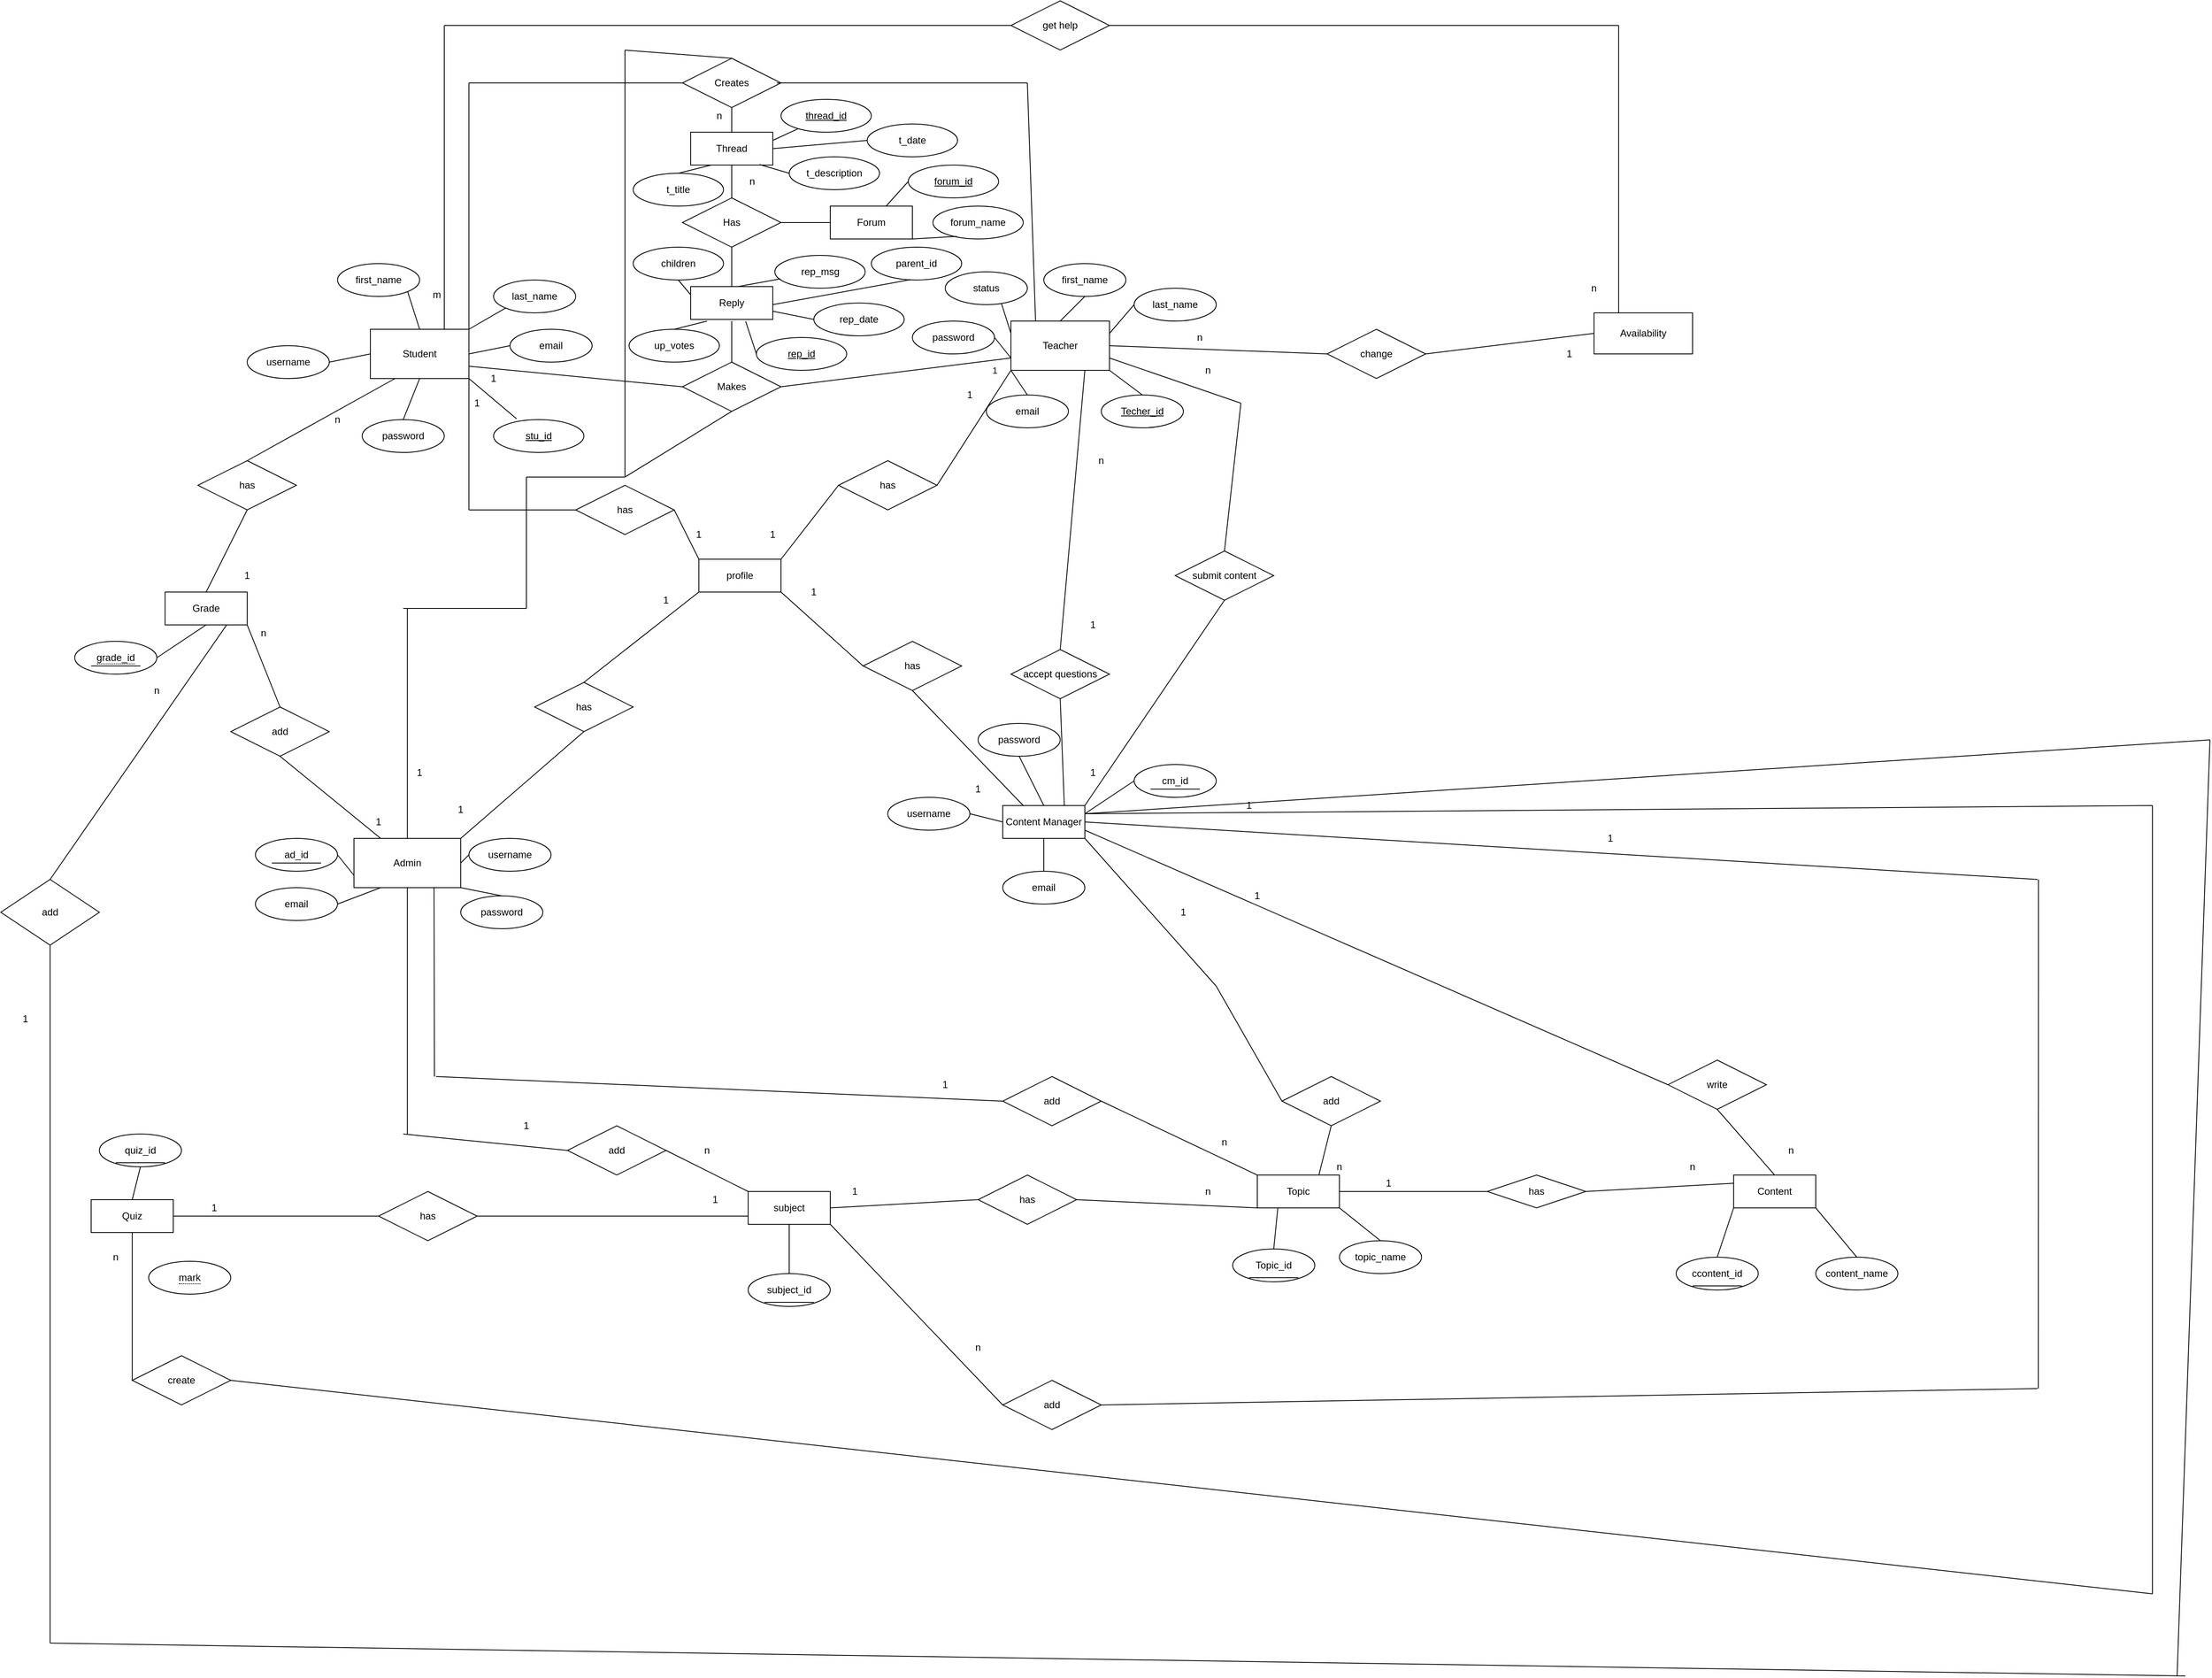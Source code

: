 <mxfile version="13.4.0" type="google"><diagram id="jP9w263VE7x77MgMLoUY" name="Page-1"><mxGraphModel dx="1221" dy="659" grid="1" gridSize="10" guides="1" tooltips="1" connect="1" arrows="1" fold="1" page="1" pageScale="1" pageWidth="850" pageHeight="1100" math="0" shadow="0"><root><mxCell id="0"/><mxCell id="1" parent="0"/><mxCell id="kRT8KMuAgUcSKuoCyd5_-1" value="Student" style="whiteSpace=wrap;html=1;align=center;" parent="1" vertex="1"><mxGeometry x="850" y="540" width="120" height="60" as="geometry"/></mxCell><mxCell id="kRT8KMuAgUcSKuoCyd5_-2" value="Teacher" style="whiteSpace=wrap;html=1;align=center;" parent="1" vertex="1"><mxGeometry x="1630" y="530" width="120" height="60" as="geometry"/></mxCell><mxCell id="kRT8KMuAgUcSKuoCyd5_-3" value="Admin" style="whiteSpace=wrap;html=1;align=center;" parent="1" vertex="1"><mxGeometry x="830" y="1160" width="130" height="60" as="geometry"/></mxCell><mxCell id="kRT8KMuAgUcSKuoCyd5_-4" value="username" style="ellipse;whiteSpace=wrap;html=1;align=center;" parent="1" vertex="1"><mxGeometry x="700" y="560" width="100" height="40" as="geometry"/></mxCell><mxCell id="kRT8KMuAgUcSKuoCyd5_-5" value="password" style="ellipse;whiteSpace=wrap;html=1;align=center;" parent="1" vertex="1"><mxGeometry x="840" y="650" width="100" height="40" as="geometry"/></mxCell><mxCell id="kRT8KMuAgUcSKuoCyd5_-6" value="email" style="ellipse;whiteSpace=wrap;html=1;align=center;" parent="1" vertex="1"><mxGeometry x="1020" y="540" width="100" height="40" as="geometry"/></mxCell><mxCell id="kRT8KMuAgUcSKuoCyd5_-7" value="last_name" style="ellipse;whiteSpace=wrap;html=1;align=center;" parent="1" vertex="1"><mxGeometry x="1000" y="480" width="100" height="40" as="geometry"/></mxCell><mxCell id="kRT8KMuAgUcSKuoCyd5_-8" value="first_name" style="ellipse;whiteSpace=wrap;html=1;align=center;" parent="1" vertex="1"><mxGeometry x="810" y="460" width="100" height="40" as="geometry"/></mxCell><mxCell id="kRT8KMuAgUcSKuoCyd5_-9" value="status" style="ellipse;whiteSpace=wrap;html=1;align=center;" parent="1" vertex="1"><mxGeometry x="1550" y="470" width="100" height="40" as="geometry"/></mxCell><mxCell id="kRT8KMuAgUcSKuoCyd5_-10" value="first_name" style="ellipse;whiteSpace=wrap;html=1;align=center;" parent="1" vertex="1"><mxGeometry x="1670" y="460" width="100" height="40" as="geometry"/></mxCell><mxCell id="kRT8KMuAgUcSKuoCyd5_-11" value="password" style="ellipse;whiteSpace=wrap;html=1;align=center;" parent="1" vertex="1"><mxGeometry x="1510" y="530" width="100" height="40" as="geometry"/></mxCell><mxCell id="kRT8KMuAgUcSKuoCyd5_-12" value="email" style="ellipse;whiteSpace=wrap;html=1;align=center;" parent="1" vertex="1"><mxGeometry x="1600" y="620" width="100" height="40" as="geometry"/></mxCell><mxCell id="kRT8KMuAgUcSKuoCyd5_-13" value="last_name" style="ellipse;whiteSpace=wrap;html=1;align=center;" parent="1" vertex="1"><mxGeometry x="1780" y="490" width="100" height="40" as="geometry"/></mxCell><mxCell id="kRT8KMuAgUcSKuoCyd5_-14" value="ad_id" style="ellipse;whiteSpace=wrap;html=1;align=center;" parent="1" vertex="1"><mxGeometry x="710" y="1160" width="100" height="40" as="geometry"/></mxCell><mxCell id="kRT8KMuAgUcSKuoCyd5_-15" value="username" style="ellipse;whiteSpace=wrap;html=1;align=center;" parent="1" vertex="1"><mxGeometry x="970" y="1160" width="100" height="40" as="geometry"/></mxCell><mxCell id="kRT8KMuAgUcSKuoCyd5_-16" value="password" style="ellipse;whiteSpace=wrap;html=1;align=center;" parent="1" vertex="1"><mxGeometry x="960" y="1230" width="100" height="40" as="geometry"/></mxCell><mxCell id="kRT8KMuAgUcSKuoCyd5_-17" value="email" style="ellipse;whiteSpace=wrap;html=1;align=center;" parent="1" vertex="1"><mxGeometry x="710" y="1220" width="100" height="40" as="geometry"/></mxCell><mxCell id="kRT8KMuAgUcSKuoCyd5_-18" value="Content Manager" style="whiteSpace=wrap;html=1;align=center;" parent="1" vertex="1"><mxGeometry x="1620" y="1120" width="100" height="40" as="geometry"/></mxCell><mxCell id="kRT8KMuAgUcSKuoCyd5_-19" value="username" style="ellipse;whiteSpace=wrap;html=1;align=center;" parent="1" vertex="1"><mxGeometry x="1480" y="1110" width="100" height="40" as="geometry"/></mxCell><mxCell id="kRT8KMuAgUcSKuoCyd5_-20" value="password" style="ellipse;whiteSpace=wrap;html=1;align=center;" parent="1" vertex="1"><mxGeometry x="1590" y="1020" width="100" height="40" as="geometry"/></mxCell><mxCell id="kRT8KMuAgUcSKuoCyd5_-21" value="email" style="ellipse;whiteSpace=wrap;html=1;align=center;" parent="1" vertex="1"><mxGeometry x="1620" y="1200" width="100" height="40" as="geometry"/></mxCell><mxCell id="kRT8KMuAgUcSKuoCyd5_-22" value="" style="endArrow=none;html=1;rounded=0;exitX=1;exitY=0.5;exitDx=0;exitDy=0;entryX=0;entryY=0.5;entryDx=0;entryDy=0;" parent="1" source="kRT8KMuAgUcSKuoCyd5_-1" target="kRT8KMuAgUcSKuoCyd5_-6" edge="1"><mxGeometry relative="1" as="geometry"><mxPoint x="1120" y="660" as="sourcePoint"/><mxPoint x="1280" y="660" as="targetPoint"/></mxGeometry></mxCell><mxCell id="kRT8KMuAgUcSKuoCyd5_-23" value="" style="endArrow=none;html=1;rounded=0;exitX=0.5;exitY=1;exitDx=0;exitDy=0;entryX=0.5;entryY=0;entryDx=0;entryDy=0;" parent="1" source="kRT8KMuAgUcSKuoCyd5_-1" target="kRT8KMuAgUcSKuoCyd5_-5" edge="1"><mxGeometry relative="1" as="geometry"><mxPoint x="1120" y="640" as="sourcePoint"/><mxPoint x="1280" y="640" as="targetPoint"/></mxGeometry></mxCell><mxCell id="kRT8KMuAgUcSKuoCyd5_-24" value="" style="endArrow=none;html=1;rounded=0;exitX=0;exitY=0.5;exitDx=0;exitDy=0;entryX=1;entryY=0.5;entryDx=0;entryDy=0;" parent="1" source="kRT8KMuAgUcSKuoCyd5_-1" target="kRT8KMuAgUcSKuoCyd5_-4" edge="1"><mxGeometry relative="1" as="geometry"><mxPoint x="1120" y="640" as="sourcePoint"/><mxPoint x="1280" y="640" as="targetPoint"/></mxGeometry></mxCell><mxCell id="kRT8KMuAgUcSKuoCyd5_-25" value="" style="endArrow=none;html=1;rounded=0;exitX=1;exitY=1;exitDx=0;exitDy=0;" parent="1" source="kRT8KMuAgUcSKuoCyd5_-8" edge="1"><mxGeometry relative="1" as="geometry"><mxPoint x="1120" y="640" as="sourcePoint"/><mxPoint x="910" y="540" as="targetPoint"/></mxGeometry></mxCell><mxCell id="kRT8KMuAgUcSKuoCyd5_-26" value="" style="endArrow=none;html=1;rounded=0;exitX=1;exitY=0;exitDx=0;exitDy=0;entryX=0;entryY=1;entryDx=0;entryDy=0;" parent="1" source="kRT8KMuAgUcSKuoCyd5_-1" target="kRT8KMuAgUcSKuoCyd5_-7" edge="1"><mxGeometry relative="1" as="geometry"><mxPoint x="1120" y="640" as="sourcePoint"/><mxPoint x="1280" y="640" as="targetPoint"/></mxGeometry></mxCell><mxCell id="kRT8KMuAgUcSKuoCyd5_-27" value="&lt;u&gt;stu_id&lt;/u&gt;" style="ellipse;whiteSpace=wrap;html=1;align=center;" parent="1" vertex="1"><mxGeometry x="1000" y="650" width="110" height="40" as="geometry"/></mxCell><mxCell id="kRT8KMuAgUcSKuoCyd5_-29" value="" style="endArrow=none;html=1;rounded=0;exitX=1;exitY=0.5;exitDx=0;exitDy=0;entryX=0;entryY=0.75;entryDx=0;entryDy=0;" parent="1" source="kRT8KMuAgUcSKuoCyd5_-11" target="kRT8KMuAgUcSKuoCyd5_-2" edge="1"><mxGeometry relative="1" as="geometry"><mxPoint x="1350" y="600" as="sourcePoint"/><mxPoint x="1510" y="600" as="targetPoint"/></mxGeometry></mxCell><mxCell id="kRT8KMuAgUcSKuoCyd5_-30" value="" style="endArrow=none;html=1;rounded=0;exitX=0.684;exitY=0.962;exitDx=0;exitDy=0;exitPerimeter=0;entryX=0;entryY=0.25;entryDx=0;entryDy=0;" parent="1" source="kRT8KMuAgUcSKuoCyd5_-9" target="kRT8KMuAgUcSKuoCyd5_-2" edge="1"><mxGeometry relative="1" as="geometry"><mxPoint x="1350" y="580" as="sourcePoint"/><mxPoint x="1510" y="580" as="targetPoint"/></mxGeometry></mxCell><mxCell id="kRT8KMuAgUcSKuoCyd5_-31" value="" style="endArrow=none;html=1;rounded=0;exitX=0.5;exitY=0;exitDx=0;exitDy=0;entryX=1;entryY=1;entryDx=0;entryDy=0;" parent="1" source="kRT8KMuAgUcSKuoCyd5_-46" target="kRT8KMuAgUcSKuoCyd5_-2" edge="1"><mxGeometry relative="1" as="geometry"><mxPoint x="1730" y="610" as="sourcePoint"/><mxPoint x="1570" y="600" as="targetPoint"/></mxGeometry></mxCell><mxCell id="kRT8KMuAgUcSKuoCyd5_-32" value="" style="endArrow=none;html=1;rounded=0;exitX=0.5;exitY=0;exitDx=0;exitDy=0;entryX=0.5;entryY=1;entryDx=0;entryDy=0;" parent="1" source="kRT8KMuAgUcSKuoCyd5_-2" target="kRT8KMuAgUcSKuoCyd5_-10" edge="1"><mxGeometry relative="1" as="geometry"><mxPoint x="1410" y="600" as="sourcePoint"/><mxPoint x="1570" y="600" as="targetPoint"/></mxGeometry></mxCell><mxCell id="kRT8KMuAgUcSKuoCyd5_-33" value="" style="endArrow=none;html=1;rounded=0;entryX=0;entryY=0.5;entryDx=0;entryDy=0;exitX=1;exitY=0.25;exitDx=0;exitDy=0;" parent="1" source="kRT8KMuAgUcSKuoCyd5_-2" target="kRT8KMuAgUcSKuoCyd5_-13" edge="1"><mxGeometry relative="1" as="geometry"><mxPoint x="1840" y="570" as="sourcePoint"/><mxPoint x="1570" y="600" as="targetPoint"/></mxGeometry></mxCell><mxCell id="kRT8KMuAgUcSKuoCyd5_-34" value="" style="endArrow=none;html=1;rounded=0;exitX=0.5;exitY=0;exitDx=0;exitDy=0;entryX=0;entryY=1;entryDx=0;entryDy=0;" parent="1" source="kRT8KMuAgUcSKuoCyd5_-12" target="kRT8KMuAgUcSKuoCyd5_-2" edge="1"><mxGeometry relative="1" as="geometry"><mxPoint x="1410" y="600" as="sourcePoint"/><mxPoint x="1550" y="600" as="targetPoint"/></mxGeometry></mxCell><mxCell id="kRT8KMuAgUcSKuoCyd5_-35" value="" style="endArrow=none;html=1;rounded=0;entryX=0;entryY=0.5;entryDx=0;entryDy=0;" parent="1" target="kRT8KMuAgUcSKuoCyd5_-18" edge="1"><mxGeometry relative="1" as="geometry"><mxPoint x="1580" y="1130" as="sourcePoint"/><mxPoint x="1410" y="1090" as="targetPoint"/></mxGeometry></mxCell><mxCell id="kRT8KMuAgUcSKuoCyd5_-36" value="" style="endArrow=none;html=1;rounded=0;entryX=0.5;entryY=1;entryDx=0;entryDy=0;exitX=0.5;exitY=0;exitDx=0;exitDy=0;" parent="1" source="kRT8KMuAgUcSKuoCyd5_-18" target="kRT8KMuAgUcSKuoCyd5_-20" edge="1"><mxGeometry relative="1" as="geometry"><mxPoint x="1170" y="1050" as="sourcePoint"/><mxPoint x="1330" y="1050" as="targetPoint"/></mxGeometry></mxCell><mxCell id="kRT8KMuAgUcSKuoCyd5_-37" value="" style="endArrow=none;html=1;rounded=0;entryX=0.5;entryY=1;entryDx=0;entryDy=0;" parent="1" source="kRT8KMuAgUcSKuoCyd5_-21" target="kRT8KMuAgUcSKuoCyd5_-18" edge="1"><mxGeometry relative="1" as="geometry"><mxPoint x="1170" y="1050" as="sourcePoint"/><mxPoint x="1330" y="1050" as="targetPoint"/></mxGeometry></mxCell><mxCell id="kRT8KMuAgUcSKuoCyd5_-38" value="cm_id" style="ellipse;whiteSpace=wrap;html=1;align=center;" parent="1" vertex="1"><mxGeometry x="1780" y="1070" width="100" height="40" as="geometry"/></mxCell><mxCell id="kRT8KMuAgUcSKuoCyd5_-39" value="" style="endArrow=none;html=1;rounded=0;entryX=0;entryY=0.5;entryDx=0;entryDy=0;exitX=1;exitY=0.25;exitDx=0;exitDy=0;" parent="1" source="kRT8KMuAgUcSKuoCyd5_-18" target="kRT8KMuAgUcSKuoCyd5_-38" edge="1"><mxGeometry relative="1" as="geometry"><mxPoint x="1170" y="1050" as="sourcePoint"/><mxPoint x="1330" y="1050" as="targetPoint"/></mxGeometry></mxCell><mxCell id="kRT8KMuAgUcSKuoCyd5_-40" value="" style="line;strokeWidth=1;rotatable=0;dashed=0;labelPosition=right;align=left;verticalAlign=middle;spacingTop=0;spacingLeft=6;points=[];portConstraint=eastwest;" parent="1" vertex="1"><mxGeometry x="730" y="1170" width="60" height="40" as="geometry"/></mxCell><mxCell id="kRT8KMuAgUcSKuoCyd5_-41" value="" style="line;strokeWidth=1;rotatable=0;dashed=0;labelPosition=right;align=left;verticalAlign=middle;spacingTop=0;spacingLeft=6;points=[];portConstraint=eastwest;" parent="1" vertex="1"><mxGeometry x="1800" y="1060" width="60" height="80" as="geometry"/></mxCell><mxCell id="kRT8KMuAgUcSKuoCyd5_-42" value="" style="endArrow=none;html=1;rounded=0;exitX=1;exitY=0.5;exitDx=0;exitDy=0;entryX=0;entryY=0.75;entryDx=0;entryDy=0;" parent="1" source="kRT8KMuAgUcSKuoCyd5_-14" target="kRT8KMuAgUcSKuoCyd5_-3" edge="1"><mxGeometry relative="1" as="geometry"><mxPoint x="1170" y="1050" as="sourcePoint"/><mxPoint x="1330" y="1050" as="targetPoint"/></mxGeometry></mxCell><mxCell id="kRT8KMuAgUcSKuoCyd5_-43" value="" style="endArrow=none;html=1;rounded=0;exitX=1;exitY=0.5;exitDx=0;exitDy=0;entryX=0.25;entryY=1;entryDx=0;entryDy=0;" parent="1" source="kRT8KMuAgUcSKuoCyd5_-17" target="kRT8KMuAgUcSKuoCyd5_-3" edge="1"><mxGeometry relative="1" as="geometry"><mxPoint x="1300" y="1050" as="sourcePoint"/><mxPoint x="1460" y="1050" as="targetPoint"/></mxGeometry></mxCell><mxCell id="kRT8KMuAgUcSKuoCyd5_-44" value="" style="endArrow=none;html=1;rounded=0;exitX=1;exitY=0.5;exitDx=0;exitDy=0;entryX=0;entryY=0.5;entryDx=0;entryDy=0;" parent="1" source="kRT8KMuAgUcSKuoCyd5_-3" target="kRT8KMuAgUcSKuoCyd5_-15" edge="1"><mxGeometry relative="1" as="geometry"><mxPoint x="1300" y="1050" as="sourcePoint"/><mxPoint x="1460" y="1050" as="targetPoint"/></mxGeometry></mxCell><mxCell id="kRT8KMuAgUcSKuoCyd5_-45" value="" style="endArrow=none;html=1;rounded=0;exitX=1;exitY=1;exitDx=0;exitDy=0;entryX=0.5;entryY=0;entryDx=0;entryDy=0;" parent="1" source="kRT8KMuAgUcSKuoCyd5_-3" target="kRT8KMuAgUcSKuoCyd5_-16" edge="1"><mxGeometry relative="1" as="geometry"><mxPoint x="1300" y="1050" as="sourcePoint"/><mxPoint x="1460" y="1050" as="targetPoint"/></mxGeometry></mxCell><mxCell id="kRT8KMuAgUcSKuoCyd5_-46" value="&lt;u&gt;Techer_id&lt;/u&gt;" style="ellipse;whiteSpace=wrap;html=1;align=center;" parent="1" vertex="1"><mxGeometry x="1740" y="620" width="100" height="40" as="geometry"/></mxCell><mxCell id="kRT8KMuAgUcSKuoCyd5_-48" value="profile" style="whiteSpace=wrap;html=1;align=center;" parent="1" vertex="1"><mxGeometry x="1250" y="820" width="100" height="40" as="geometry"/></mxCell><mxCell id="kRT8KMuAgUcSKuoCyd5_-49" value="has" style="shape=rhombus;perimeter=rhombusPerimeter;whiteSpace=wrap;html=1;align=center;" parent="1" vertex="1"><mxGeometry x="1420" y="700" width="120" height="60" as="geometry"/></mxCell><mxCell id="kRT8KMuAgUcSKuoCyd5_-50" value="has" style="shape=rhombus;perimeter=rhombusPerimeter;whiteSpace=wrap;html=1;align=center;" parent="1" vertex="1"><mxGeometry x="1050" y="970" width="120" height="60" as="geometry"/></mxCell><mxCell id="kRT8KMuAgUcSKuoCyd5_-51" value="has" style="shape=rhombus;perimeter=rhombusPerimeter;whiteSpace=wrap;html=1;align=center;" parent="1" vertex="1"><mxGeometry x="1450" y="920" width="120" height="60" as="geometry"/></mxCell><mxCell id="kRT8KMuAgUcSKuoCyd5_-52" value="has" style="shape=rhombus;perimeter=rhombusPerimeter;whiteSpace=wrap;html=1;align=center;" parent="1" vertex="1"><mxGeometry x="1100" y="730" width="120" height="60" as="geometry"/></mxCell><mxCell id="kRT8KMuAgUcSKuoCyd5_-53" value="" style="endArrow=none;html=1;rounded=0;exitX=1;exitY=1;exitDx=0;exitDy=0;" parent="1" source="kRT8KMuAgUcSKuoCyd5_-1" edge="1"><mxGeometry relative="1" as="geometry"><mxPoint x="1230" y="880" as="sourcePoint"/><mxPoint x="970" y="760" as="targetPoint"/></mxGeometry></mxCell><mxCell id="kRT8KMuAgUcSKuoCyd5_-54" value="" style="endArrow=none;html=1;rounded=0;entryX=0;entryY=0.5;entryDx=0;entryDy=0;" parent="1" target="kRT8KMuAgUcSKuoCyd5_-52" edge="1"><mxGeometry relative="1" as="geometry"><mxPoint x="970" y="760" as="sourcePoint"/><mxPoint x="1390" y="880" as="targetPoint"/></mxGeometry></mxCell><mxCell id="kRT8KMuAgUcSKuoCyd5_-55" value="" style="endArrow=none;html=1;rounded=0;exitX=1;exitY=0.5;exitDx=0;exitDy=0;entryX=0;entryY=0;entryDx=0;entryDy=0;" parent="1" source="kRT8KMuAgUcSKuoCyd5_-52" target="kRT8KMuAgUcSKuoCyd5_-48" edge="1"><mxGeometry relative="1" as="geometry"><mxPoint x="1230" y="880" as="sourcePoint"/><mxPoint x="1390" y="880" as="targetPoint"/></mxGeometry></mxCell><mxCell id="kRT8KMuAgUcSKuoCyd5_-56" value="" style="endArrow=none;html=1;rounded=0;exitX=1;exitY=0;exitDx=0;exitDy=0;entryX=0;entryY=0.5;entryDx=0;entryDy=0;" parent="1" source="kRT8KMuAgUcSKuoCyd5_-48" target="kRT8KMuAgUcSKuoCyd5_-49" edge="1"><mxGeometry relative="1" as="geometry"><mxPoint x="1230" y="880" as="sourcePoint"/><mxPoint x="1390" y="880" as="targetPoint"/></mxGeometry></mxCell><mxCell id="kRT8KMuAgUcSKuoCyd5_-57" value="" style="endArrow=none;html=1;rounded=0;exitX=1;exitY=0.5;exitDx=0;exitDy=0;" parent="1" source="kRT8KMuAgUcSKuoCyd5_-49" edge="1"><mxGeometry relative="1" as="geometry"><mxPoint x="1230" y="880" as="sourcePoint"/><mxPoint x="1630" y="590" as="targetPoint"/></mxGeometry></mxCell><mxCell id="kRT8KMuAgUcSKuoCyd5_-58" value="" style="endArrow=none;html=1;rounded=0;exitX=1;exitY=0;exitDx=0;exitDy=0;entryX=0.5;entryY=1;entryDx=0;entryDy=0;" parent="1" source="kRT8KMuAgUcSKuoCyd5_-3" target="kRT8KMuAgUcSKuoCyd5_-50" edge="1"><mxGeometry relative="1" as="geometry"><mxPoint x="1230" y="1040" as="sourcePoint"/><mxPoint x="1390" y="1040" as="targetPoint"/></mxGeometry></mxCell><mxCell id="kRT8KMuAgUcSKuoCyd5_-59" value="" style="endArrow=none;html=1;rounded=0;exitX=0.5;exitY=0;exitDx=0;exitDy=0;entryX=0;entryY=1;entryDx=0;entryDy=0;" parent="1" source="kRT8KMuAgUcSKuoCyd5_-50" target="kRT8KMuAgUcSKuoCyd5_-48" edge="1"><mxGeometry relative="1" as="geometry"><mxPoint x="1230" y="1040" as="sourcePoint"/><mxPoint x="1390" y="1040" as="targetPoint"/></mxGeometry></mxCell><mxCell id="kRT8KMuAgUcSKuoCyd5_-60" value="" style="endArrow=none;html=1;rounded=0;exitX=1;exitY=1;exitDx=0;exitDy=0;entryX=0;entryY=0.5;entryDx=0;entryDy=0;" parent="1" source="kRT8KMuAgUcSKuoCyd5_-48" target="kRT8KMuAgUcSKuoCyd5_-51" edge="1"><mxGeometry relative="1" as="geometry"><mxPoint x="1230" y="1040" as="sourcePoint"/><mxPoint x="1390" y="1040" as="targetPoint"/></mxGeometry></mxCell><mxCell id="kRT8KMuAgUcSKuoCyd5_-61" value="" style="endArrow=none;html=1;rounded=0;exitX=0.5;exitY=1;exitDx=0;exitDy=0;entryX=0.25;entryY=0;entryDx=0;entryDy=0;" parent="1" source="kRT8KMuAgUcSKuoCyd5_-51" target="kRT8KMuAgUcSKuoCyd5_-18" edge="1"><mxGeometry relative="1" as="geometry"><mxPoint x="1230" y="1040" as="sourcePoint"/><mxPoint x="1390" y="1040" as="targetPoint"/></mxGeometry></mxCell><mxCell id="kRT8KMuAgUcSKuoCyd5_-62" value="Availability" style="whiteSpace=wrap;html=1;align=center;" parent="1" vertex="1"><mxGeometry x="2340" y="520" width="120" height="50" as="geometry"/></mxCell><mxCell id="kRT8KMuAgUcSKuoCyd5_-63" value="Quiz" style="whiteSpace=wrap;html=1;align=center;" parent="1" vertex="1"><mxGeometry x="510" y="1600" width="100" height="40" as="geometry"/></mxCell><mxCell id="kRT8KMuAgUcSKuoCyd5_-64" value="subject" style="whiteSpace=wrap;html=1;align=center;" parent="1" vertex="1"><mxGeometry x="1310" y="1590" width="100" height="40" as="geometry"/></mxCell><mxCell id="kRT8KMuAgUcSKuoCyd5_-65" value="Topic" style="whiteSpace=wrap;html=1;align=center;" parent="1" vertex="1"><mxGeometry x="1930" y="1570" width="100" height="40" as="geometry"/></mxCell><mxCell id="kRT8KMuAgUcSKuoCyd5_-66" value="Content" style="whiteSpace=wrap;html=1;align=center;" parent="1" vertex="1"><mxGeometry x="2510" y="1570" width="100" height="40" as="geometry"/></mxCell><mxCell id="kRT8KMuAgUcSKuoCyd5_-67" value="subject_id" style="ellipse;whiteSpace=wrap;html=1;align=center;" parent="1" vertex="1"><mxGeometry x="1310" y="1690" width="100" height="40" as="geometry"/></mxCell><mxCell id="kRT8KMuAgUcSKuoCyd5_-68" value="" style="line;strokeWidth=1;rotatable=0;dashed=0;labelPosition=right;align=left;verticalAlign=middle;spacingTop=0;spacingLeft=6;points=[];portConstraint=eastwest;" parent="1" vertex="1"><mxGeometry x="1330" y="1720" width="60" height="10" as="geometry"/></mxCell><mxCell id="kRT8KMuAgUcSKuoCyd5_-69" value="Topic_id" style="ellipse;whiteSpace=wrap;html=1;align=center;" parent="1" vertex="1"><mxGeometry x="1900" y="1660" width="100" height="40" as="geometry"/></mxCell><mxCell id="kRT8KMuAgUcSKuoCyd5_-70" value="" style="line;strokeWidth=1;rotatable=0;dashed=0;labelPosition=right;align=left;verticalAlign=middle;spacingTop=0;spacingLeft=6;points=[];portConstraint=eastwest;" parent="1" vertex="1"><mxGeometry x="1920" y="1690" width="60" height="10" as="geometry"/></mxCell><mxCell id="kRT8KMuAgUcSKuoCyd5_-71" value="topic_name" style="ellipse;whiteSpace=wrap;html=1;align=center;" parent="1" vertex="1"><mxGeometry x="2030" y="1650" width="100" height="40" as="geometry"/></mxCell><mxCell id="kRT8KMuAgUcSKuoCyd5_-72" value="ccontent_id" style="ellipse;whiteSpace=wrap;html=1;align=center;" parent="1" vertex="1"><mxGeometry x="2440" y="1670" width="100" height="40" as="geometry"/></mxCell><mxCell id="kRT8KMuAgUcSKuoCyd5_-73" value="content_name" style="ellipse;whiteSpace=wrap;html=1;align=center;" parent="1" vertex="1"><mxGeometry x="2610" y="1670" width="100" height="40" as="geometry"/></mxCell><mxCell id="kRT8KMuAgUcSKuoCyd5_-74" value="" style="line;strokeWidth=1;rotatable=0;dashed=0;labelPosition=right;align=left;verticalAlign=middle;spacingTop=0;spacingLeft=6;points=[];portConstraint=eastwest;" parent="1" vertex="1"><mxGeometry x="2460" y="1700" width="60" height="10" as="geometry"/></mxCell><mxCell id="kRT8KMuAgUcSKuoCyd5_-75" value="" style="endArrow=none;html=1;rounded=0;exitX=0.5;exitY=0;exitDx=0;exitDy=0;entryX=0.25;entryY=1;entryDx=0;entryDy=0;" parent="1" source="kRT8KMuAgUcSKuoCyd5_-69" target="kRT8KMuAgUcSKuoCyd5_-65" edge="1"><mxGeometry relative="1" as="geometry"><mxPoint x="2100" y="1620" as="sourcePoint"/><mxPoint x="2260" y="1620" as="targetPoint"/></mxGeometry></mxCell><mxCell id="kRT8KMuAgUcSKuoCyd5_-76" value="" style="endArrow=none;html=1;rounded=0;exitX=1;exitY=1;exitDx=0;exitDy=0;entryX=0.5;entryY=0;entryDx=0;entryDy=0;" parent="1" source="kRT8KMuAgUcSKuoCyd5_-65" target="kRT8KMuAgUcSKuoCyd5_-71" edge="1"><mxGeometry relative="1" as="geometry"><mxPoint x="2100" y="1620" as="sourcePoint"/><mxPoint x="2260" y="1620" as="targetPoint"/></mxGeometry></mxCell><mxCell id="kRT8KMuAgUcSKuoCyd5_-77" value="" style="endArrow=none;html=1;rounded=0;entryX=0;entryY=1;entryDx=0;entryDy=0;exitX=0.5;exitY=0;exitDx=0;exitDy=0;" parent="1" source="kRT8KMuAgUcSKuoCyd5_-72" target="kRT8KMuAgUcSKuoCyd5_-66" edge="1"><mxGeometry relative="1" as="geometry"><mxPoint x="2100" y="1620" as="sourcePoint"/><mxPoint x="2260" y="1620" as="targetPoint"/></mxGeometry></mxCell><mxCell id="kRT8KMuAgUcSKuoCyd5_-78" value="" style="endArrow=none;html=1;rounded=0;entryX=1;entryY=1;entryDx=0;entryDy=0;exitX=0.5;exitY=0;exitDx=0;exitDy=0;" parent="1" source="kRT8KMuAgUcSKuoCyd5_-73" target="kRT8KMuAgUcSKuoCyd5_-66" edge="1"><mxGeometry relative="1" as="geometry"><mxPoint x="2100" y="1620" as="sourcePoint"/><mxPoint x="2260" y="1620" as="targetPoint"/></mxGeometry></mxCell><mxCell id="kRT8KMuAgUcSKuoCyd5_-79" value="" style="endArrow=none;html=1;rounded=0;entryX=0.5;entryY=1;entryDx=0;entryDy=0;exitX=0.5;exitY=0;exitDx=0;exitDy=0;" parent="1" source="kRT8KMuAgUcSKuoCyd5_-67" target="kRT8KMuAgUcSKuoCyd5_-64" edge="1"><mxGeometry relative="1" as="geometry"><mxPoint x="1150" y="1620" as="sourcePoint"/><mxPoint x="1310" y="1620" as="targetPoint"/></mxGeometry></mxCell><mxCell id="kRT8KMuAgUcSKuoCyd5_-80" value="has" style="shape=rhombus;perimeter=rhombusPerimeter;whiteSpace=wrap;html=1;align=center;" parent="1" vertex="1"><mxGeometry x="860" y="1590" width="120" height="60" as="geometry"/></mxCell><mxCell id="kRT8KMuAgUcSKuoCyd5_-81" value="has" style="shape=rhombus;perimeter=rhombusPerimeter;whiteSpace=wrap;html=1;align=center;" parent="1" vertex="1"><mxGeometry x="1590" y="1570" width="120" height="60" as="geometry"/></mxCell><mxCell id="kRT8KMuAgUcSKuoCyd5_-82" value="has" style="shape=rhombus;perimeter=rhombusPerimeter;whiteSpace=wrap;html=1;align=center;" parent="1" vertex="1"><mxGeometry x="2210" y="1570" width="120" height="40" as="geometry"/></mxCell><mxCell id="kRT8KMuAgUcSKuoCyd5_-83" value="add" style="shape=rhombus;perimeter=rhombusPerimeter;whiteSpace=wrap;html=1;align=center;" parent="1" vertex="1"><mxGeometry x="1620" y="1450" width="120" height="60" as="geometry"/></mxCell><mxCell id="kRT8KMuAgUcSKuoCyd5_-84" value="add" style="shape=rhombus;perimeter=rhombusPerimeter;whiteSpace=wrap;html=1;align=center;" parent="1" vertex="1"><mxGeometry x="1090" y="1510" width="120" height="60" as="geometry"/></mxCell><mxCell id="kRT8KMuAgUcSKuoCyd5_-85" value="" style="endArrow=none;html=1;rounded=0;exitX=0.5;exitY=1;exitDx=0;exitDy=0;" parent="1" source="kRT8KMuAgUcSKuoCyd5_-3" edge="1"><mxGeometry relative="1" as="geometry"><mxPoint x="1230" y="1430" as="sourcePoint"/><mxPoint x="895" y="1520" as="targetPoint"/></mxGeometry></mxCell><mxCell id="kRT8KMuAgUcSKuoCyd5_-86" value="" style="endArrow=none;html=1;rounded=0;entryX=0;entryY=0.5;entryDx=0;entryDy=0;" parent="1" target="kRT8KMuAgUcSKuoCyd5_-84" edge="1"><mxGeometry relative="1" as="geometry"><mxPoint x="890" y="1520" as="sourcePoint"/><mxPoint x="1390" y="1430" as="targetPoint"/></mxGeometry></mxCell><mxCell id="kRT8KMuAgUcSKuoCyd5_-87" value="" style="endArrow=none;html=1;rounded=0;exitX=1;exitY=0.5;exitDx=0;exitDy=0;entryX=0;entryY=0;entryDx=0;entryDy=0;" parent="1" source="kRT8KMuAgUcSKuoCyd5_-84" target="kRT8KMuAgUcSKuoCyd5_-64" edge="1"><mxGeometry relative="1" as="geometry"><mxPoint x="1230" y="1430" as="sourcePoint"/><mxPoint x="1390" y="1430" as="targetPoint"/></mxGeometry></mxCell><mxCell id="kRT8KMuAgUcSKuoCyd5_-88" value="" style="endArrow=none;html=1;rounded=0;exitX=0.75;exitY=1;exitDx=0;exitDy=0;" parent="1" source="kRT8KMuAgUcSKuoCyd5_-3" edge="1"><mxGeometry relative="1" as="geometry"><mxPoint x="1230" y="1430" as="sourcePoint"/><mxPoint x="928" y="1450" as="targetPoint"/></mxGeometry></mxCell><mxCell id="kRT8KMuAgUcSKuoCyd5_-89" value="" style="endArrow=none;html=1;rounded=0;entryX=0;entryY=0.5;entryDx=0;entryDy=0;" parent="1" target="kRT8KMuAgUcSKuoCyd5_-83" edge="1"><mxGeometry relative="1" as="geometry"><mxPoint x="930" y="1450" as="sourcePoint"/><mxPoint x="1390" y="1430" as="targetPoint"/></mxGeometry></mxCell><mxCell id="kRT8KMuAgUcSKuoCyd5_-90" value="" style="endArrow=none;html=1;rounded=0;entryX=1;entryY=0.5;entryDx=0;entryDy=0;exitX=0;exitY=0;exitDx=0;exitDy=0;" parent="1" source="kRT8KMuAgUcSKuoCyd5_-65" target="kRT8KMuAgUcSKuoCyd5_-83" edge="1"><mxGeometry relative="1" as="geometry"><mxPoint x="1230" y="1430" as="sourcePoint"/><mxPoint x="1390" y="1430" as="targetPoint"/></mxGeometry></mxCell><mxCell id="kRT8KMuAgUcSKuoCyd5_-91" value="" style="endArrow=none;html=1;rounded=0;exitX=1;exitY=0.5;exitDx=0;exitDy=0;entryX=0;entryY=0.5;entryDx=0;entryDy=0;" parent="1" source="kRT8KMuAgUcSKuoCyd5_-63" target="kRT8KMuAgUcSKuoCyd5_-80" edge="1"><mxGeometry relative="1" as="geometry"><mxPoint x="1220" y="1520" as="sourcePoint"/><mxPoint x="1380" y="1520" as="targetPoint"/></mxGeometry></mxCell><mxCell id="kRT8KMuAgUcSKuoCyd5_-92" value="" style="endArrow=none;html=1;rounded=0;exitX=1;exitY=0.5;exitDx=0;exitDy=0;entryX=0;entryY=0.75;entryDx=0;entryDy=0;" parent="1" source="kRT8KMuAgUcSKuoCyd5_-80" target="kRT8KMuAgUcSKuoCyd5_-64" edge="1"><mxGeometry relative="1" as="geometry"><mxPoint x="1220" y="1520" as="sourcePoint"/><mxPoint x="1380" y="1520" as="targetPoint"/></mxGeometry></mxCell><mxCell id="kRT8KMuAgUcSKuoCyd5_-93" value="" style="endArrow=none;html=1;rounded=0;exitX=1;exitY=0.5;exitDx=0;exitDy=0;entryX=0;entryY=0.5;entryDx=0;entryDy=0;" parent="1" source="kRT8KMuAgUcSKuoCyd5_-64" target="kRT8KMuAgUcSKuoCyd5_-81" edge="1"><mxGeometry relative="1" as="geometry"><mxPoint x="1220" y="1520" as="sourcePoint"/><mxPoint x="1380" y="1520" as="targetPoint"/></mxGeometry></mxCell><mxCell id="kRT8KMuAgUcSKuoCyd5_-94" value="" style="endArrow=none;html=1;rounded=0;exitX=1;exitY=0.5;exitDx=0;exitDy=0;entryX=0;entryY=1;entryDx=0;entryDy=0;" parent="1" source="kRT8KMuAgUcSKuoCyd5_-81" target="kRT8KMuAgUcSKuoCyd5_-65" edge="1"><mxGeometry relative="1" as="geometry"><mxPoint x="1670" y="1650" as="sourcePoint"/><mxPoint x="1770" y="1670" as="targetPoint"/></mxGeometry></mxCell><mxCell id="kRT8KMuAgUcSKuoCyd5_-95" value="get help" style="shape=rhombus;perimeter=rhombusPerimeter;whiteSpace=wrap;html=1;align=center;" parent="1" vertex="1"><mxGeometry x="1630" y="140" width="120" height="60" as="geometry"/></mxCell><mxCell id="kRT8KMuAgUcSKuoCyd5_-96" value="change" style="shape=rhombus;perimeter=rhombusPerimeter;whiteSpace=wrap;html=1;align=center;" parent="1" vertex="1"><mxGeometry x="2015" y="540" width="120" height="60" as="geometry"/></mxCell><mxCell id="kRT8KMuAgUcSKuoCyd5_-97" value="" style="endArrow=none;html=1;rounded=0;exitX=0.75;exitY=0;exitDx=0;exitDy=0;" parent="1" source="kRT8KMuAgUcSKuoCyd5_-1" edge="1"><mxGeometry relative="1" as="geometry"><mxPoint x="1550" y="590" as="sourcePoint"/><mxPoint x="940" y="170" as="targetPoint"/></mxGeometry></mxCell><mxCell id="kRT8KMuAgUcSKuoCyd5_-98" value="" style="endArrow=none;html=1;rounded=0;entryX=0;entryY=0.5;entryDx=0;entryDy=0;" parent="1" target="kRT8KMuAgUcSKuoCyd5_-95" edge="1"><mxGeometry relative="1" as="geometry"><mxPoint x="940" y="170" as="sourcePoint"/><mxPoint x="1710" y="590" as="targetPoint"/></mxGeometry></mxCell><mxCell id="kRT8KMuAgUcSKuoCyd5_-99" value="" style="endArrow=none;html=1;rounded=0;exitX=1;exitY=0.5;exitDx=0;exitDy=0;" parent="1" source="kRT8KMuAgUcSKuoCyd5_-95" edge="1"><mxGeometry relative="1" as="geometry"><mxPoint x="1550" y="590" as="sourcePoint"/><mxPoint x="2370" y="170" as="targetPoint"/></mxGeometry></mxCell><mxCell id="kRT8KMuAgUcSKuoCyd5_-100" value="" style="endArrow=none;html=1;rounded=0;entryX=0.25;entryY=0;entryDx=0;entryDy=0;" parent="1" target="kRT8KMuAgUcSKuoCyd5_-62" edge="1"><mxGeometry relative="1" as="geometry"><mxPoint x="2370" y="170" as="sourcePoint"/><mxPoint x="2030" y="590" as="targetPoint"/></mxGeometry></mxCell><mxCell id="kRT8KMuAgUcSKuoCyd5_-101" value="" style="endArrow=none;html=1;rounded=0;exitX=1;exitY=0.5;exitDx=0;exitDy=0;entryX=0;entryY=0.5;entryDx=0;entryDy=0;" parent="1" source="kRT8KMuAgUcSKuoCyd5_-2" target="kRT8KMuAgUcSKuoCyd5_-96" edge="1"><mxGeometry relative="1" as="geometry"><mxPoint x="1670" y="590" as="sourcePoint"/><mxPoint x="2010" y="570" as="targetPoint"/></mxGeometry></mxCell><mxCell id="kRT8KMuAgUcSKuoCyd5_-102" value="" style="endArrow=none;html=1;rounded=0;exitX=1;exitY=0.5;exitDx=0;exitDy=0;entryX=0;entryY=0.5;entryDx=0;entryDy=0;" parent="1" source="kRT8KMuAgUcSKuoCyd5_-96" target="kRT8KMuAgUcSKuoCyd5_-62" edge="1"><mxGeometry relative="1" as="geometry"><mxPoint x="1670" y="590" as="sourcePoint"/><mxPoint x="1830" y="590" as="targetPoint"/></mxGeometry></mxCell><mxCell id="kRT8KMuAgUcSKuoCyd5_-103" value="add" style="shape=rhombus;perimeter=rhombusPerimeter;whiteSpace=wrap;html=1;align=center;" parent="1" vertex="1"><mxGeometry x="1960" y="1450" width="120" height="60" as="geometry"/></mxCell><mxCell id="kRT8KMuAgUcSKuoCyd5_-104" value="write" style="shape=rhombus;perimeter=rhombusPerimeter;whiteSpace=wrap;html=1;align=center;" parent="1" vertex="1"><mxGeometry x="2430" y="1430" width="120" height="60" as="geometry"/></mxCell><mxCell id="kRT8KMuAgUcSKuoCyd5_-105" value="" style="endArrow=none;html=1;rounded=0;entryX=0;entryY=0.5;entryDx=0;entryDy=0;" parent="1" target="kRT8KMuAgUcSKuoCyd5_-103" edge="1"><mxGeometry relative="1" as="geometry"><mxPoint x="1880" y="1340" as="sourcePoint"/><mxPoint x="2070" y="1480" as="targetPoint"/></mxGeometry></mxCell><mxCell id="kRT8KMuAgUcSKuoCyd5_-106" value="" style="endArrow=none;html=1;rounded=0;exitX=0.5;exitY=1;exitDx=0;exitDy=0;entryX=0.75;entryY=0;entryDx=0;entryDy=0;" parent="1" source="kRT8KMuAgUcSKuoCyd5_-103" target="kRT8KMuAgUcSKuoCyd5_-65" edge="1"><mxGeometry relative="1" as="geometry"><mxPoint x="1910" y="1480" as="sourcePoint"/><mxPoint x="2070" y="1480" as="targetPoint"/></mxGeometry></mxCell><mxCell id="kRT8KMuAgUcSKuoCyd5_-107" value="" style="endArrow=none;html=1;rounded=0;exitX=1;exitY=0.75;exitDx=0;exitDy=0;entryX=0;entryY=0.5;entryDx=0;entryDy=0;" parent="1" source="kRT8KMuAgUcSKuoCyd5_-18" target="kRT8KMuAgUcSKuoCyd5_-104" edge="1"><mxGeometry relative="1" as="geometry"><mxPoint x="1730" y="1170" as="sourcePoint"/><mxPoint x="2070" y="1480" as="targetPoint"/></mxGeometry></mxCell><mxCell id="kRT8KMuAgUcSKuoCyd5_-108" value="" style="endArrow=none;html=1;rounded=0;entryX=0.5;entryY=1;entryDx=0;entryDy=0;exitX=0.5;exitY=0;exitDx=0;exitDy=0;" parent="1" source="kRT8KMuAgUcSKuoCyd5_-66" target="kRT8KMuAgUcSKuoCyd5_-104" edge="1"><mxGeometry relative="1" as="geometry"><mxPoint x="1910" y="1480" as="sourcePoint"/><mxPoint x="2070" y="1480" as="targetPoint"/></mxGeometry></mxCell><mxCell id="kRT8KMuAgUcSKuoCyd5_-109" value="add" style="shape=rhombus;perimeter=rhombusPerimeter;whiteSpace=wrap;html=1;align=center;" parent="1" vertex="1"><mxGeometry x="1620" y="1820" width="120" height="60" as="geometry"/></mxCell><mxCell id="kRT8KMuAgUcSKuoCyd5_-110" value="create" style="shape=rhombus;perimeter=rhombusPerimeter;whiteSpace=wrap;html=1;align=center;" parent="1" vertex="1"><mxGeometry x="560" y="1790" width="120" height="60" as="geometry"/></mxCell><mxCell id="kRT8KMuAgUcSKuoCyd5_-111" value="" style="endArrow=none;html=1;rounded=0;exitX=0;exitY=0.5;exitDx=0;exitDy=0;entryX=1;entryY=1;entryDx=0;entryDy=0;" parent="1" source="kRT8KMuAgUcSKuoCyd5_-109" target="kRT8KMuAgUcSKuoCyd5_-64" edge="1"><mxGeometry relative="1" as="geometry"><mxPoint x="1030" y="1600" as="sourcePoint"/><mxPoint x="1190" y="1600" as="targetPoint"/></mxGeometry></mxCell><mxCell id="kRT8KMuAgUcSKuoCyd5_-112" value="" style="endArrow=none;html=1;rounded=0;exitX=1;exitY=0.5;exitDx=0;exitDy=0;" parent="1" source="kRT8KMuAgUcSKuoCyd5_-18" edge="1"><mxGeometry relative="1" as="geometry"><mxPoint x="1710" y="1170" as="sourcePoint"/><mxPoint x="2880" y="1210" as="targetPoint"/></mxGeometry></mxCell><mxCell id="kRT8KMuAgUcSKuoCyd5_-113" value="" style="endArrow=none;html=1;rounded=0;" parent="1" edge="1"><mxGeometry relative="1" as="geometry"><mxPoint x="2881" y="1830" as="sourcePoint"/><mxPoint x="2881.143" y="1210" as="targetPoint"/></mxGeometry></mxCell><mxCell id="kRT8KMuAgUcSKuoCyd5_-114" value="" style="endArrow=none;html=1;rounded=0;exitX=1;exitY=0.5;exitDx=0;exitDy=0;" parent="1" source="kRT8KMuAgUcSKuoCyd5_-109" edge="1"><mxGeometry relative="1" as="geometry"><mxPoint x="2230" y="1970" as="sourcePoint"/><mxPoint x="2880" y="1830" as="targetPoint"/></mxGeometry></mxCell><mxCell id="kRT8KMuAgUcSKuoCyd5_-115" value="" style="endArrow=none;html=1;rounded=0;exitX=1;exitY=0.25;exitDx=0;exitDy=0;" parent="1" source="kRT8KMuAgUcSKuoCyd5_-18" edge="1"><mxGeometry relative="1" as="geometry"><mxPoint x="1730" y="1250" as="sourcePoint"/><mxPoint x="3020" y="1120" as="targetPoint"/></mxGeometry></mxCell><mxCell id="kRT8KMuAgUcSKuoCyd5_-116" value="" style="endArrow=none;html=1;rounded=0;" parent="1" edge="1"><mxGeometry relative="1" as="geometry"><mxPoint x="3020" y="1120" as="sourcePoint"/><mxPoint x="3020" y="2080" as="targetPoint"/></mxGeometry></mxCell><mxCell id="kRT8KMuAgUcSKuoCyd5_-117" value="" style="endArrow=none;html=1;rounded=0;exitX=1;exitY=0.5;exitDx=0;exitDy=0;" parent="1" source="kRT8KMuAgUcSKuoCyd5_-110" edge="1"><mxGeometry relative="1" as="geometry"><mxPoint x="1260" y="1940" as="sourcePoint"/><mxPoint x="3020" y="2080" as="targetPoint"/></mxGeometry></mxCell><mxCell id="kRT8KMuAgUcSKuoCyd5_-118" value="" style="endArrow=none;html=1;rounded=0;exitX=0;exitY=0.5;exitDx=0;exitDy=0;entryX=0.5;entryY=1;entryDx=0;entryDy=0;" parent="1" source="kRT8KMuAgUcSKuoCyd5_-110" target="kRT8KMuAgUcSKuoCyd5_-63" edge="1"><mxGeometry relative="1" as="geometry"><mxPoint x="550" y="1840" as="sourcePoint"/><mxPoint x="540" y="2110" as="targetPoint"/></mxGeometry></mxCell><mxCell id="kRT8KMuAgUcSKuoCyd5_-119" value="submit content" style="shape=rhombus;perimeter=rhombusPerimeter;whiteSpace=wrap;html=1;align=center;" parent="1" vertex="1"><mxGeometry x="1830" y="810" width="120" height="60" as="geometry"/></mxCell><mxCell id="kRT8KMuAgUcSKuoCyd5_-120" value="" style="endArrow=none;html=1;rounded=0;exitX=1;exitY=0.75;exitDx=0;exitDy=0;" parent="1" source="kRT8KMuAgUcSKuoCyd5_-2" edge="1"><mxGeometry relative="1" as="geometry"><mxPoint x="1530" y="970" as="sourcePoint"/><mxPoint x="1910" y="630" as="targetPoint"/></mxGeometry></mxCell><mxCell id="kRT8KMuAgUcSKuoCyd5_-121" value="" style="endArrow=none;html=1;rounded=0;entryX=0.5;entryY=0;entryDx=0;entryDy=0;" parent="1" target="kRT8KMuAgUcSKuoCyd5_-119" edge="1"><mxGeometry relative="1" as="geometry"><mxPoint x="1910" y="630" as="sourcePoint"/><mxPoint x="2010" y="990" as="targetPoint"/></mxGeometry></mxCell><mxCell id="kRT8KMuAgUcSKuoCyd5_-122" value="" style="endArrow=none;html=1;rounded=0;entryX=0.5;entryY=1;entryDx=0;entryDy=0;exitX=1;exitY=0;exitDx=0;exitDy=0;" parent="1" source="kRT8KMuAgUcSKuoCyd5_-18" target="kRT8KMuAgUcSKuoCyd5_-119" edge="1"><mxGeometry relative="1" as="geometry"><mxPoint x="1720" y="1130" as="sourcePoint"/><mxPoint x="1840" y="1020" as="targetPoint"/></mxGeometry></mxCell><mxCell id="kRT8KMuAgUcSKuoCyd5_-123" value="Grade" style="whiteSpace=wrap;html=1;align=center;" parent="1" vertex="1"><mxGeometry x="600" y="860" width="100" height="40" as="geometry"/></mxCell><mxCell id="kRT8KMuAgUcSKuoCyd5_-124" value="&lt;span style=&quot;border-bottom: 1px dotted&quot;&gt;grade_id&lt;/span&gt;" style="ellipse;whiteSpace=wrap;html=1;align=center;" parent="1" vertex="1"><mxGeometry x="490" y="920" width="100" height="40" as="geometry"/></mxCell><mxCell id="kRT8KMuAgUcSKuoCyd5_-125" value="" style="line;strokeWidth=1;rotatable=0;dashed=0;labelPosition=right;align=left;verticalAlign=middle;spacingTop=0;spacingLeft=6;points=[];portConstraint=eastwest;" parent="1" vertex="1"><mxGeometry x="510" y="945" width="60" height="10" as="geometry"/></mxCell><mxCell id="kRT8KMuAgUcSKuoCyd5_-126" value="" style="endArrow=none;html=1;rounded=0;exitX=1;exitY=0.5;exitDx=0;exitDy=0;entryX=0.5;entryY=1;entryDx=0;entryDy=0;" parent="1" source="kRT8KMuAgUcSKuoCyd5_-124" target="kRT8KMuAgUcSKuoCyd5_-123" edge="1"><mxGeometry relative="1" as="geometry"><mxPoint x="960" y="940" as="sourcePoint"/><mxPoint x="1120" y="940" as="targetPoint"/></mxGeometry></mxCell><mxCell id="kRT8KMuAgUcSKuoCyd5_-127" value="has" style="shape=rhombus;perimeter=rhombusPerimeter;whiteSpace=wrap;html=1;align=center;" parent="1" vertex="1"><mxGeometry x="640" y="700" width="120" height="60" as="geometry"/></mxCell><mxCell id="kRT8KMuAgUcSKuoCyd5_-128" value="" style="endArrow=none;html=1;rounded=0;exitX=0.5;exitY=0;exitDx=0;exitDy=0;entryX=0.5;entryY=1;entryDx=0;entryDy=0;" parent="1" source="kRT8KMuAgUcSKuoCyd5_-123" target="kRT8KMuAgUcSKuoCyd5_-127" edge="1"><mxGeometry relative="1" as="geometry"><mxPoint x="960" y="940" as="sourcePoint"/><mxPoint x="1120" y="940" as="targetPoint"/></mxGeometry></mxCell><mxCell id="kRT8KMuAgUcSKuoCyd5_-129" value="" style="endArrow=none;html=1;rounded=0;exitX=0.5;exitY=0;exitDx=0;exitDy=0;entryX=0.25;entryY=1;entryDx=0;entryDy=0;" parent="1" source="kRT8KMuAgUcSKuoCyd5_-127" target="kRT8KMuAgUcSKuoCyd5_-1" edge="1"><mxGeometry relative="1" as="geometry"><mxPoint x="960" y="940" as="sourcePoint"/><mxPoint x="1120" y="940" as="targetPoint"/></mxGeometry></mxCell><mxCell id="kRT8KMuAgUcSKuoCyd5_-130" value="add" style="shape=rhombus;perimeter=rhombusPerimeter;whiteSpace=wrap;html=1;align=center;" parent="1" vertex="1"><mxGeometry x="680" y="1000" width="120" height="60" as="geometry"/></mxCell><mxCell id="kRT8KMuAgUcSKuoCyd5_-131" value="" style="endArrow=none;html=1;rounded=0;exitX=1;exitY=1;exitDx=0;exitDy=0;entryX=0.5;entryY=0;entryDx=0;entryDy=0;" parent="1" source="kRT8KMuAgUcSKuoCyd5_-123" target="kRT8KMuAgUcSKuoCyd5_-130" edge="1"><mxGeometry relative="1" as="geometry"><mxPoint x="590" y="1240" as="sourcePoint"/><mxPoint x="750" y="1240" as="targetPoint"/></mxGeometry></mxCell><mxCell id="kRT8KMuAgUcSKuoCyd5_-132" value="" style="endArrow=none;html=1;rounded=0;exitX=0.5;exitY=1;exitDx=0;exitDy=0;entryX=0.25;entryY=0;entryDx=0;entryDy=0;" parent="1" source="kRT8KMuAgUcSKuoCyd5_-130" target="kRT8KMuAgUcSKuoCyd5_-3" edge="1"><mxGeometry relative="1" as="geometry"><mxPoint x="590" y="1240" as="sourcePoint"/><mxPoint x="750" y="1240" as="targetPoint"/></mxGeometry></mxCell><mxCell id="kRT8KMuAgUcSKuoCyd5_-133" value="add" style="shape=rhombus;perimeter=rhombusPerimeter;whiteSpace=wrap;html=1;align=center;" parent="1" vertex="1"><mxGeometry x="400" y="1210" width="120" height="80" as="geometry"/></mxCell><mxCell id="kRT8KMuAgUcSKuoCyd5_-134" value="" style="endArrow=none;html=1;rounded=0;exitX=0.75;exitY=1;exitDx=0;exitDy=0;entryX=0.5;entryY=0;entryDx=0;entryDy=0;" parent="1" source="kRT8KMuAgUcSKuoCyd5_-123" target="kRT8KMuAgUcSKuoCyd5_-133" edge="1"><mxGeometry relative="1" as="geometry"><mxPoint x="600" y="980" as="sourcePoint"/><mxPoint x="910" y="1240" as="targetPoint"/></mxGeometry></mxCell><mxCell id="kRT8KMuAgUcSKuoCyd5_-135" value="" style="endArrow=none;html=1;rounded=0;exitX=0.5;exitY=1;exitDx=0;exitDy=0;" parent="1" source="kRT8KMuAgUcSKuoCyd5_-133" edge="1"><mxGeometry relative="1" as="geometry"><mxPoint x="750" y="1240" as="sourcePoint"/><mxPoint x="460" y="2140" as="targetPoint"/></mxGeometry></mxCell><mxCell id="kRT8KMuAgUcSKuoCyd5_-136" value="" style="endArrow=none;html=1;rounded=0;" parent="1" edge="1"><mxGeometry relative="1" as="geometry"><mxPoint x="460" y="2140" as="sourcePoint"/><mxPoint x="3060" y="2180" as="targetPoint"/></mxGeometry></mxCell><mxCell id="kRT8KMuAgUcSKuoCyd5_-137" value="" style="endArrow=none;html=1;rounded=0;" parent="1" edge="1"><mxGeometry relative="1" as="geometry"><mxPoint x="3050" y="2180" as="sourcePoint"/><mxPoint x="3090" y="1040" as="targetPoint"/></mxGeometry></mxCell><mxCell id="kRT8KMuAgUcSKuoCyd5_-138" value="" style="endArrow=none;html=1;rounded=0;" parent="1" edge="1"><mxGeometry relative="1" as="geometry"><mxPoint x="1720" y="1130" as="sourcePoint"/><mxPoint x="3090" y="1040" as="targetPoint"/></mxGeometry></mxCell><mxCell id="kRT8KMuAgUcSKuoCyd5_-139" value="quiz_id" style="ellipse;whiteSpace=wrap;html=1;align=center;" parent="1" vertex="1"><mxGeometry x="520" y="1520" width="100" height="40" as="geometry"/></mxCell><mxCell id="kRT8KMuAgUcSKuoCyd5_-140" value="" style="endArrow=none;html=1;rounded=0;exitX=0.5;exitY=1;exitDx=0;exitDy=0;entryX=0.5;entryY=0;entryDx=0;entryDy=0;" parent="1" source="kRT8KMuAgUcSKuoCyd5_-139" target="kRT8KMuAgUcSKuoCyd5_-63" edge="1"><mxGeometry relative="1" as="geometry"><mxPoint x="530" y="1570" as="sourcePoint"/><mxPoint x="690" y="1570" as="targetPoint"/></mxGeometry></mxCell><mxCell id="kRT8KMuAgUcSKuoCyd5_-141" value="&lt;span style=&quot;border-bottom: 1px dotted&quot;&gt;mark&lt;/span&gt;" style="ellipse;whiteSpace=wrap;html=1;align=center;" parent="1" vertex="1"><mxGeometry x="580" y="1675" width="100" height="40" as="geometry"/></mxCell><mxCell id="kRT8KMuAgUcSKuoCyd5_-142" value="" style="line;strokeWidth=1;rotatable=0;dashed=0;labelPosition=right;align=left;verticalAlign=middle;spacingTop=0;spacingLeft=6;points=[];portConstraint=eastwest;" parent="1" vertex="1"><mxGeometry x="540" y="1550" width="60" height="10" as="geometry"/></mxCell><mxCell id="kRT8KMuAgUcSKuoCyd5_-143" value="accept questions" style="shape=rhombus;perimeter=rhombusPerimeter;whiteSpace=wrap;html=1;align=center;" parent="1" vertex="1"><mxGeometry x="1630" y="930" width="120" height="60" as="geometry"/></mxCell><mxCell id="kRT8KMuAgUcSKuoCyd5_-144" value="" style="endArrow=none;html=1;rounded=0;exitX=0.75;exitY=0;exitDx=0;exitDy=0;entryX=0.5;entryY=1;entryDx=0;entryDy=0;" parent="1" source="kRT8KMuAgUcSKuoCyd5_-18" target="kRT8KMuAgUcSKuoCyd5_-143" edge="1"><mxGeometry relative="1" as="geometry"><mxPoint x="1770" y="940" as="sourcePoint"/><mxPoint x="1930" y="940" as="targetPoint"/></mxGeometry></mxCell><mxCell id="kRT8KMuAgUcSKuoCyd5_-145" value="" style="endArrow=none;html=1;rounded=0;exitX=0.5;exitY=0;exitDx=0;exitDy=0;entryX=0.75;entryY=1;entryDx=0;entryDy=0;" parent="1" source="kRT8KMuAgUcSKuoCyd5_-143" target="kRT8KMuAgUcSKuoCyd5_-2" edge="1"><mxGeometry relative="1" as="geometry"><mxPoint x="1770" y="1040" as="sourcePoint"/><mxPoint x="1700" y="810" as="targetPoint"/></mxGeometry></mxCell><mxCell id="kRT8KMuAgUcSKuoCyd5_-146" value="Thread" style="whiteSpace=wrap;html=1;align=center;" parent="1" vertex="1"><mxGeometry x="1240" y="300" width="100" height="40" as="geometry"/></mxCell><mxCell id="kRT8KMuAgUcSKuoCyd5_-147" value="Creates" style="shape=rhombus;perimeter=rhombusPerimeter;whiteSpace=wrap;html=1;align=center;" parent="1" vertex="1"><mxGeometry x="1230" y="210" width="120" height="60" as="geometry"/></mxCell><mxCell id="kRT8KMuAgUcSKuoCyd5_-149" value="" style="endArrow=none;html=1;rounded=0;exitX=0.5;exitY=0;exitDx=0;exitDy=0;exitPerimeter=0;" parent="1" source="kRT8KMuAgUcSKuoCyd5_-146" edge="1"><mxGeometry relative="1" as="geometry"><mxPoint x="1340" y="570" as="sourcePoint"/><mxPoint x="1290" y="270" as="targetPoint"/></mxGeometry></mxCell><mxCell id="kRT8KMuAgUcSKuoCyd5_-150" value="" style="endArrow=none;html=1;rounded=0;entryX=0;entryY=0.5;entryDx=0;entryDy=0;" parent="1" target="kRT8KMuAgUcSKuoCyd5_-147" edge="1"><mxGeometry relative="1" as="geometry"><mxPoint x="970" y="240" as="sourcePoint"/><mxPoint x="1320" y="570" as="targetPoint"/></mxGeometry></mxCell><mxCell id="kRT8KMuAgUcSKuoCyd5_-152" value="" style="endArrow=none;html=1;rounded=0;entryX=0.958;entryY=0.5;entryDx=0;entryDy=0;entryPerimeter=0;" parent="1" target="kRT8KMuAgUcSKuoCyd5_-147" edge="1"><mxGeometry relative="1" as="geometry"><mxPoint x="1650" y="240" as="sourcePoint"/><mxPoint x="1290" y="600" as="targetPoint"/></mxGeometry></mxCell><mxCell id="kRT8KMuAgUcSKuoCyd5_-155" value="1" style="text;html=1;strokeColor=none;fillColor=none;align=center;verticalAlign=middle;whiteSpace=wrap;rounded=0;" parent="1" vertex="1"><mxGeometry x="1230" y="780" width="40" height="20" as="geometry"/></mxCell><mxCell id="kRT8KMuAgUcSKuoCyd5_-158" value="1" style="text;html=1;strokeColor=none;fillColor=none;align=center;verticalAlign=middle;whiteSpace=wrap;rounded=0;" parent="1" vertex="1"><mxGeometry x="1190" y="860" width="40" height="20" as="geometry"/></mxCell><mxCell id="kRT8KMuAgUcSKuoCyd5_-159" value="1" style="text;html=1;strokeColor=none;fillColor=none;align=center;verticalAlign=middle;whiteSpace=wrap;rounded=0;" parent="1" vertex="1"><mxGeometry x="1370" y="850" width="40" height="20" as="geometry"/></mxCell><mxCell id="kRT8KMuAgUcSKuoCyd5_-160" value="1" style="text;html=1;strokeColor=none;fillColor=none;align=center;verticalAlign=middle;whiteSpace=wrap;rounded=0;" parent="1" vertex="1"><mxGeometry x="1320" y="780" width="40" height="20" as="geometry"/></mxCell><mxCell id="kRT8KMuAgUcSKuoCyd5_-161" value="1" style="text;html=1;strokeColor=none;fillColor=none;align=center;verticalAlign=middle;whiteSpace=wrap;rounded=0;" parent="1" vertex="1"><mxGeometry x="960" y="620" width="40" height="20" as="geometry"/></mxCell><mxCell id="kRT8KMuAgUcSKuoCyd5_-162" value="1" style="text;html=1;strokeColor=none;fillColor=none;align=center;verticalAlign=middle;whiteSpace=wrap;rounded=0;" parent="1" vertex="1"><mxGeometry x="940" y="1110" width="40" height="30" as="geometry"/></mxCell><mxCell id="kRT8KMuAgUcSKuoCyd5_-163" value="1" style="text;html=1;strokeColor=none;fillColor=none;align=center;verticalAlign=middle;whiteSpace=wrap;rounded=0;" parent="1" vertex="1"><mxGeometry x="1570" y="1090" width="40" height="20" as="geometry"/></mxCell><mxCell id="kRT8KMuAgUcSKuoCyd5_-164" value="1" style="text;html=1;strokeColor=none;fillColor=none;align=center;verticalAlign=middle;whiteSpace=wrap;rounded=0;" parent="1" vertex="1"><mxGeometry x="1560" y="610" width="40" height="20" as="geometry"/></mxCell><mxCell id="kRT8KMuAgUcSKuoCyd5_-165" value="" style="endArrow=none;html=1;rounded=0;exitX=1;exitY=0.5;exitDx=0;exitDy=0;entryX=0;entryY=0.5;entryDx=0;entryDy=0;" parent="1" source="kRT8KMuAgUcSKuoCyd5_-65" target="kRT8KMuAgUcSKuoCyd5_-82" edge="1"><mxGeometry relative="1" as="geometry"><mxPoint x="1910" y="1320" as="sourcePoint"/><mxPoint x="2070" y="1320" as="targetPoint"/></mxGeometry></mxCell><mxCell id="kRT8KMuAgUcSKuoCyd5_-166" value="" style="endArrow=none;html=1;rounded=0;entryX=1;entryY=0.5;entryDx=0;entryDy=0;exitX=0;exitY=0.25;exitDx=0;exitDy=0;" parent="1" source="kRT8KMuAgUcSKuoCyd5_-66" target="kRT8KMuAgUcSKuoCyd5_-82" edge="1"><mxGeometry relative="1" as="geometry"><mxPoint x="1910" y="1320" as="sourcePoint"/><mxPoint x="2070" y="1320" as="targetPoint"/></mxGeometry></mxCell><mxCell id="kRT8KMuAgUcSKuoCyd5_-167" value="n" style="text;html=1;strokeColor=none;fillColor=none;align=center;verticalAlign=middle;whiteSpace=wrap;rounded=0;" parent="1" vertex="1"><mxGeometry x="700" y="900" width="40" height="20" as="geometry"/></mxCell><mxCell id="kRT8KMuAgUcSKuoCyd5_-168" value="1" style="text;html=1;strokeColor=none;fillColor=none;align=center;verticalAlign=middle;whiteSpace=wrap;rounded=0;" parent="1" vertex="1"><mxGeometry x="840" y="1130" width="40" height="20" as="geometry"/></mxCell><mxCell id="kRT8KMuAgUcSKuoCyd5_-169" value="1" style="text;html=1;strokeColor=none;fillColor=none;align=center;verticalAlign=middle;whiteSpace=wrap;rounded=0;" parent="1" vertex="1"><mxGeometry x="1020" y="1500" width="40" height="20" as="geometry"/></mxCell><mxCell id="kRT8KMuAgUcSKuoCyd5_-170" value="n" style="text;html=1;strokeColor=none;fillColor=none;align=center;verticalAlign=middle;whiteSpace=wrap;rounded=0;" parent="1" vertex="1"><mxGeometry x="1240" y="1530" width="40" height="20" as="geometry"/></mxCell><mxCell id="kRT8KMuAgUcSKuoCyd5_-171" value="n" style="text;html=1;strokeColor=none;fillColor=none;align=center;verticalAlign=middle;whiteSpace=wrap;rounded=0;" parent="1" vertex="1"><mxGeometry x="1870" y="1520" width="40" height="20" as="geometry"/></mxCell><mxCell id="kRT8KMuAgUcSKuoCyd5_-172" value="1" style="text;html=1;strokeColor=none;fillColor=none;align=center;verticalAlign=middle;whiteSpace=wrap;rounded=0;" parent="1" vertex="1"><mxGeometry x="1530" y="1450" width="40" height="20" as="geometry"/></mxCell><mxCell id="kRT8KMuAgUcSKuoCyd5_-173" value="1" style="text;html=1;strokeColor=none;fillColor=none;align=center;verticalAlign=middle;whiteSpace=wrap;rounded=0;" parent="1" vertex="1"><mxGeometry x="1910" y="1220" width="40" height="20" as="geometry"/></mxCell><mxCell id="kRT8KMuAgUcSKuoCyd5_-174" value="" style="endArrow=none;html=1;rounded=0;exitX=1;exitY=1;exitDx=0;exitDy=0;entryX=0;entryY=0.5;entryDx=0;entryDy=0;" parent="1" source="kRT8KMuAgUcSKuoCyd5_-18" edge="1"><mxGeometry relative="1" as="geometry"><mxPoint x="1720" y="1160" as="sourcePoint"/><mxPoint x="1880" y="1340" as="targetPoint"/></mxGeometry></mxCell><mxCell id="kRT8KMuAgUcSKuoCyd5_-175" value="1" style="text;html=1;strokeColor=none;fillColor=none;align=center;verticalAlign=middle;whiteSpace=wrap;rounded=0;" parent="1" vertex="1"><mxGeometry x="1820" y="1240" width="40" height="20" as="geometry"/></mxCell><mxCell id="kRT8KMuAgUcSKuoCyd5_-176" value="1" style="text;html=1;strokeColor=none;fillColor=none;align=center;verticalAlign=middle;whiteSpace=wrap;rounded=0;" parent="1" vertex="1"><mxGeometry x="2340" y="1150" width="40" height="20" as="geometry"/></mxCell><mxCell id="kRT8KMuAgUcSKuoCyd5_-177" value="n" style="text;html=1;strokeColor=none;fillColor=none;align=center;verticalAlign=middle;whiteSpace=wrap;rounded=0;" parent="1" vertex="1"><mxGeometry x="2010" y="1550" width="40" height="20" as="geometry"/></mxCell><mxCell id="kRT8KMuAgUcSKuoCyd5_-178" value="n" style="text;html=1;strokeColor=none;fillColor=none;align=center;verticalAlign=middle;whiteSpace=wrap;rounded=0;" parent="1" vertex="1"><mxGeometry x="2560" y="1530" width="40" height="20" as="geometry"/></mxCell><mxCell id="kRT8KMuAgUcSKuoCyd5_-179" value="n" style="text;html=1;strokeColor=none;fillColor=none;align=center;verticalAlign=middle;whiteSpace=wrap;rounded=0;" parent="1" vertex="1"><mxGeometry x="1570" y="1770" width="40" height="20" as="geometry"/></mxCell><mxCell id="kRT8KMuAgUcSKuoCyd5_-180" value="1" style="text;html=1;strokeColor=none;fillColor=none;align=center;verticalAlign=middle;whiteSpace=wrap;rounded=0;" parent="1" vertex="1"><mxGeometry x="640" y="1600" width="40" height="20" as="geometry"/></mxCell><mxCell id="kRT8KMuAgUcSKuoCyd5_-181" value="1" style="text;html=1;strokeColor=none;fillColor=none;align=center;verticalAlign=middle;whiteSpace=wrap;rounded=0;" parent="1" vertex="1"><mxGeometry x="1250" y="1590" width="40" height="20" as="geometry"/></mxCell><mxCell id="kRT8KMuAgUcSKuoCyd5_-182" value="1" style="text;html=1;strokeColor=none;fillColor=none;align=center;verticalAlign=middle;whiteSpace=wrap;rounded=0;" parent="1" vertex="1"><mxGeometry x="1420" y="1580" width="40" height="20" as="geometry"/></mxCell><mxCell id="kRT8KMuAgUcSKuoCyd5_-183" value="n" style="text;html=1;strokeColor=none;fillColor=none;align=center;verticalAlign=middle;whiteSpace=wrap;rounded=0;" parent="1" vertex="1"><mxGeometry x="1850" y="1580" width="40" height="20" as="geometry"/></mxCell><mxCell id="kRT8KMuAgUcSKuoCyd5_-184" value="1" style="text;html=1;strokeColor=none;fillColor=none;align=center;verticalAlign=middle;whiteSpace=wrap;rounded=0;" parent="1" vertex="1"><mxGeometry x="2070" y="1570" width="40" height="20" as="geometry"/></mxCell><mxCell id="kRT8KMuAgUcSKuoCyd5_-185" value="n" style="text;html=1;strokeColor=none;fillColor=none;align=center;verticalAlign=middle;whiteSpace=wrap;rounded=0;" parent="1" vertex="1"><mxGeometry x="2440" y="1550" width="40" height="20" as="geometry"/></mxCell><mxCell id="kRT8KMuAgUcSKuoCyd5_-186" value="n" style="text;html=1;strokeColor=none;fillColor=none;align=center;verticalAlign=middle;whiteSpace=wrap;rounded=0;" parent="1" vertex="1"><mxGeometry x="570" y="970" width="40" height="20" as="geometry"/></mxCell><mxCell id="kRT8KMuAgUcSKuoCyd5_-187" value="1" style="text;html=1;strokeColor=none;fillColor=none;align=center;verticalAlign=middle;whiteSpace=wrap;rounded=0;" parent="1" vertex="1"><mxGeometry x="410" y="1370" width="40" height="20" as="geometry"/></mxCell><mxCell id="kRT8KMuAgUcSKuoCyd5_-188" value="m" style="text;html=1;strokeColor=none;fillColor=none;align=center;verticalAlign=middle;whiteSpace=wrap;rounded=0;rotation=0;" parent="1" vertex="1"><mxGeometry x="911" y="488" width="40" height="20" as="geometry"/></mxCell><mxCell id="kRT8KMuAgUcSKuoCyd5_-189" value="n" style="text;html=1;strokeColor=none;fillColor=none;align=center;verticalAlign=middle;whiteSpace=wrap;rounded=0;" parent="1" vertex="1"><mxGeometry x="2320" y="480" width="40" height="20" as="geometry"/></mxCell><mxCell id="kRT8KMuAgUcSKuoCyd5_-190" value="n" style="text;html=1;strokeColor=none;fillColor=none;align=center;verticalAlign=middle;whiteSpace=wrap;rounded=0;" parent="1" vertex="1"><mxGeometry x="1840" y="540" width="40" height="20" as="geometry"/></mxCell><mxCell id="kRT8KMuAgUcSKuoCyd5_-191" value="1" style="text;html=1;strokeColor=none;fillColor=none;align=center;verticalAlign=middle;whiteSpace=wrap;rounded=0;" parent="1" vertex="1"><mxGeometry x="2290" y="560" width="40" height="20" as="geometry"/></mxCell><mxCell id="kRT8KMuAgUcSKuoCyd5_-192" value="1" style="text;html=1;strokeColor=none;fillColor=none;align=center;verticalAlign=middle;whiteSpace=wrap;rounded=0;" parent="1" vertex="1"><mxGeometry x="680" y="830" width="40" height="20" as="geometry"/></mxCell><mxCell id="kRT8KMuAgUcSKuoCyd5_-193" value="n" style="text;html=1;strokeColor=none;fillColor=none;align=center;verticalAlign=middle;whiteSpace=wrap;rounded=0;" parent="1" vertex="1"><mxGeometry x="790" y="640" width="40" height="20" as="geometry"/></mxCell><mxCell id="kRT8KMuAgUcSKuoCyd5_-194" value="1" style="text;html=1;strokeColor=none;fillColor=none;align=center;verticalAlign=middle;whiteSpace=wrap;rounded=0;" parent="1" vertex="1"><mxGeometry x="1710" y="1070" width="40" height="20" as="geometry"/></mxCell><mxCell id="kRT8KMuAgUcSKuoCyd5_-195" value="n" style="text;html=1;strokeColor=none;fillColor=none;align=center;verticalAlign=middle;whiteSpace=wrap;rounded=0;" parent="1" vertex="1"><mxGeometry x="1850" y="580" width="40" height="20" as="geometry"/></mxCell><mxCell id="kRT8KMuAgUcSKuoCyd5_-196" value="n" style="text;html=1;strokeColor=none;fillColor=none;align=center;verticalAlign=middle;whiteSpace=wrap;rounded=0;" parent="1" vertex="1"><mxGeometry x="520" y="1660" width="40" height="20" as="geometry"/></mxCell><mxCell id="kRT8KMuAgUcSKuoCyd5_-197" value="1" style="text;html=1;strokeColor=none;fillColor=none;align=center;verticalAlign=middle;whiteSpace=wrap;rounded=0;" parent="1" vertex="1"><mxGeometry x="1900" y="1110" width="40" height="20" as="geometry"/></mxCell><mxCell id="kRT8KMuAgUcSKuoCyd5_-198" value="n" style="text;html=1;strokeColor=none;fillColor=none;align=center;verticalAlign=middle;whiteSpace=wrap;rounded=0;" parent="1" vertex="1"><mxGeometry x="1720" y="690" width="40" height="20" as="geometry"/></mxCell><mxCell id="kRT8KMuAgUcSKuoCyd5_-199" value="1" style="text;html=1;strokeColor=none;fillColor=none;align=center;verticalAlign=middle;whiteSpace=wrap;rounded=0;" parent="1" vertex="1"><mxGeometry x="1710" y="890" width="40" height="20" as="geometry"/></mxCell><mxCell id="nWMseW22a0-19TqayPOZ-2" value="" style="endArrow=none;html=1;exitX=1;exitY=0;exitDx=0;exitDy=0;" edge="1" parent="1" source="kRT8KMuAgUcSKuoCyd5_-1"><mxGeometry width="50" height="50" relative="1" as="geometry"><mxPoint x="1470" y="500" as="sourcePoint"/><mxPoint x="970" y="240" as="targetPoint"/></mxGeometry></mxCell><mxCell id="nWMseW22a0-19TqayPOZ-3" value="" style="endArrow=none;html=1;exitX=0.25;exitY=0;exitDx=0;exitDy=0;" edge="1" parent="1" source="kRT8KMuAgUcSKuoCyd5_-2"><mxGeometry width="50" height="50" relative="1" as="geometry"><mxPoint x="1470" y="500" as="sourcePoint"/><mxPoint x="1650" y="240" as="targetPoint"/></mxGeometry></mxCell><mxCell id="nWMseW22a0-19TqayPOZ-4" value="" style="endArrow=none;html=1;exitX=1;exitY=1;exitDx=0;exitDy=0;" edge="1" parent="1" source="kRT8KMuAgUcSKuoCyd5_-1"><mxGeometry width="50" height="50" relative="1" as="geometry"><mxPoint x="1140" y="450" as="sourcePoint"/><mxPoint x="1028" y="649" as="targetPoint"/></mxGeometry></mxCell><mxCell id="nWMseW22a0-19TqayPOZ-5" value="" style="endArrow=none;html=1;exitX=0.5;exitY=0;exitDx=0;exitDy=0;" edge="1" parent="1" source="kRT8KMuAgUcSKuoCyd5_-3"><mxGeometry width="50" height="50" relative="1" as="geometry"><mxPoint x="940" y="800" as="sourcePoint"/><mxPoint x="895" y="880" as="targetPoint"/></mxGeometry></mxCell><mxCell id="nWMseW22a0-19TqayPOZ-6" value="" style="endArrow=none;html=1;" edge="1" parent="1"><mxGeometry width="50" height="50" relative="1" as="geometry"><mxPoint x="890" y="880" as="sourcePoint"/><mxPoint x="1040" y="880" as="targetPoint"/></mxGeometry></mxCell><mxCell id="nWMseW22a0-19TqayPOZ-8" value="" style="endArrow=none;html=1;" edge="1" parent="1"><mxGeometry width="50" height="50" relative="1" as="geometry"><mxPoint x="1040" y="880" as="sourcePoint"/><mxPoint x="1040" y="720" as="targetPoint"/></mxGeometry></mxCell><mxCell id="nWMseW22a0-19TqayPOZ-9" value="" style="endArrow=none;html=1;" edge="1" parent="1"><mxGeometry width="50" height="50" relative="1" as="geometry"><mxPoint x="1160" y="720" as="sourcePoint"/><mxPoint x="1040" y="720" as="targetPoint"/></mxGeometry></mxCell><mxCell id="nWMseW22a0-19TqayPOZ-10" value="" style="endArrow=none;html=1;" edge="1" parent="1"><mxGeometry width="50" height="50" relative="1" as="geometry"><mxPoint x="1160" y="720" as="sourcePoint"/><mxPoint x="1160" y="200" as="targetPoint"/></mxGeometry></mxCell><mxCell id="nWMseW22a0-19TqayPOZ-11" value="" style="endArrow=none;html=1;exitX=0.5;exitY=0;exitDx=0;exitDy=0;" edge="1" parent="1" source="kRT8KMuAgUcSKuoCyd5_-147"><mxGeometry width="50" height="50" relative="1" as="geometry"><mxPoint x="950" y="600" as="sourcePoint"/><mxPoint x="1160" y="200" as="targetPoint"/></mxGeometry></mxCell><mxCell id="nWMseW22a0-19TqayPOZ-12" value="Makes" style="shape=rhombus;perimeter=rhombusPerimeter;whiteSpace=wrap;html=1;align=center;" vertex="1" parent="1"><mxGeometry x="1230" y="580" width="120" height="60" as="geometry"/></mxCell><mxCell id="nWMseW22a0-19TqayPOZ-13" value="" style="endArrow=none;html=1;exitX=0;exitY=0.5;exitDx=0;exitDy=0;entryX=1;entryY=0.75;entryDx=0;entryDy=0;" edge="1" parent="1" source="nWMseW22a0-19TqayPOZ-12" target="kRT8KMuAgUcSKuoCyd5_-1"><mxGeometry width="50" height="50" relative="1" as="geometry"><mxPoint x="950" y="530" as="sourcePoint"/><mxPoint x="1160" y="610" as="targetPoint"/></mxGeometry></mxCell><mxCell id="nWMseW22a0-19TqayPOZ-14" value="" style="endArrow=none;html=1;entryX=0.5;entryY=1;entryDx=0;entryDy=0;" edge="1" parent="1" target="nWMseW22a0-19TqayPOZ-12"><mxGeometry width="50" height="50" relative="1" as="geometry"><mxPoint x="1160" y="720" as="sourcePoint"/><mxPoint x="1000" y="480" as="targetPoint"/></mxGeometry></mxCell><mxCell id="nWMseW22a0-19TqayPOZ-15" value="" style="endArrow=none;html=1;entryX=0;entryY=0.75;entryDx=0;entryDy=0;exitX=1;exitY=0.5;exitDx=0;exitDy=0;" edge="1" parent="1" source="nWMseW22a0-19TqayPOZ-12" target="kRT8KMuAgUcSKuoCyd5_-2"><mxGeometry width="50" height="50" relative="1" as="geometry"><mxPoint x="1230" y="530" as="sourcePoint"/><mxPoint x="1280" y="480" as="targetPoint"/></mxGeometry></mxCell><mxCell id="nWMseW22a0-19TqayPOZ-56" value="1" style="edgeLabel;html=1;align=center;verticalAlign=middle;resizable=0;points=[];" vertex="1" connectable="0" parent="nWMseW22a0-19TqayPOZ-15"><mxGeometry x="0.441" y="5" relative="1" as="geometry"><mxPoint x="58.66" y="10.21" as="offset"/></mxGeometry></mxCell><mxCell id="nWMseW22a0-19TqayPOZ-16" value="Reply" style="whiteSpace=wrap;html=1;align=center;" vertex="1" parent="1"><mxGeometry x="1240" y="488" width="100" height="40" as="geometry"/></mxCell><mxCell id="nWMseW22a0-19TqayPOZ-17" value="" style="endArrow=none;html=1;exitX=0.5;exitY=0;exitDx=0;exitDy=0;" edge="1" parent="1" source="nWMseW22a0-19TqayPOZ-12"><mxGeometry width="50" height="50" relative="1" as="geometry"><mxPoint x="1230" y="530" as="sourcePoint"/><mxPoint x="1290" y="530" as="targetPoint"/></mxGeometry></mxCell><mxCell id="nWMseW22a0-19TqayPOZ-18" value="Has" style="shape=rhombus;perimeter=rhombusPerimeter;whiteSpace=wrap;html=1;align=center;" vertex="1" parent="1"><mxGeometry x="1230" y="380" width="120" height="60" as="geometry"/></mxCell><mxCell id="nWMseW22a0-19TqayPOZ-19" value="" style="endArrow=none;html=1;entryX=0.5;entryY=1;entryDx=0;entryDy=0;exitX=0.5;exitY=0;exitDx=0;exitDy=0;" edge="1" parent="1" source="nWMseW22a0-19TqayPOZ-16" target="nWMseW22a0-19TqayPOZ-18"><mxGeometry width="50" height="50" relative="1" as="geometry"><mxPoint x="1230" y="530" as="sourcePoint"/><mxPoint x="1280" y="480" as="targetPoint"/></mxGeometry></mxCell><mxCell id="nWMseW22a0-19TqayPOZ-20" value="" style="endArrow=none;html=1;entryX=0.5;entryY=1;entryDx=0;entryDy=0;exitX=0.5;exitY=0;exitDx=0;exitDy=0;" edge="1" parent="1" source="nWMseW22a0-19TqayPOZ-18" target="kRT8KMuAgUcSKuoCyd5_-146"><mxGeometry width="50" height="50" relative="1" as="geometry"><mxPoint x="1230" y="530" as="sourcePoint"/><mxPoint x="1280" y="480" as="targetPoint"/></mxGeometry></mxCell><mxCell id="nWMseW22a0-19TqayPOZ-21" value="Forum" style="whiteSpace=wrap;html=1;align=center;" vertex="1" parent="1"><mxGeometry x="1410" y="390" width="100" height="40" as="geometry"/></mxCell><mxCell id="nWMseW22a0-19TqayPOZ-22" value="" style="endArrow=none;html=1;entryX=0;entryY=0.5;entryDx=0;entryDy=0;exitX=1;exitY=0.5;exitDx=0;exitDy=0;" edge="1" parent="1" source="nWMseW22a0-19TqayPOZ-18" target="nWMseW22a0-19TqayPOZ-21"><mxGeometry width="50" height="50" relative="1" as="geometry"><mxPoint x="1230" y="530" as="sourcePoint"/><mxPoint x="1280" y="480" as="targetPoint"/></mxGeometry></mxCell><mxCell id="nWMseW22a0-19TqayPOZ-23" value="&lt;u&gt;rep_id&lt;/u&gt;" style="ellipse;whiteSpace=wrap;html=1;align=center;" vertex="1" parent="1"><mxGeometry x="1320" y="550" width="110" height="40" as="geometry"/></mxCell><mxCell id="nWMseW22a0-19TqayPOZ-24" value="rep_date" style="ellipse;whiteSpace=wrap;html=1;align=center;" vertex="1" parent="1"><mxGeometry x="1390" y="508" width="110" height="40" as="geometry"/></mxCell><mxCell id="nWMseW22a0-19TqayPOZ-25" value="rep_msg" style="ellipse;whiteSpace=wrap;html=1;align=center;" vertex="1" parent="1"><mxGeometry x="1342.5" y="450" width="110" height="40" as="geometry"/></mxCell><mxCell id="nWMseW22a0-19TqayPOZ-26" value="" style="endArrow=none;html=1;entryX=0;entryY=0.5;entryDx=0;entryDy=0;exitX=0.67;exitY=1.06;exitDx=0;exitDy=0;exitPerimeter=0;" edge="1" parent="1" source="nWMseW22a0-19TqayPOZ-16" target="nWMseW22a0-19TqayPOZ-23"><mxGeometry width="50" height="50" relative="1" as="geometry"><mxPoint x="1230" y="530" as="sourcePoint"/><mxPoint x="1280" y="480" as="targetPoint"/></mxGeometry></mxCell><mxCell id="nWMseW22a0-19TqayPOZ-27" value="" style="endArrow=none;html=1;entryX=0;entryY=0.5;entryDx=0;entryDy=0;exitX=1;exitY=0.75;exitDx=0;exitDy=0;" edge="1" parent="1" source="nWMseW22a0-19TqayPOZ-16" target="nWMseW22a0-19TqayPOZ-24"><mxGeometry width="50" height="50" relative="1" as="geometry"><mxPoint x="1230" y="530" as="sourcePoint"/><mxPoint x="1280" y="480" as="targetPoint"/></mxGeometry></mxCell><mxCell id="nWMseW22a0-19TqayPOZ-28" value="" style="endArrow=none;html=1;entryX=0.061;entryY=0.716;entryDx=0;entryDy=0;entryPerimeter=0;exitX=1;exitY=0;exitDx=0;exitDy=0;" edge="1" parent="1" target="nWMseW22a0-19TqayPOZ-25"><mxGeometry width="50" height="50" relative="1" as="geometry"><mxPoint x="1297.5" y="488" as="sourcePoint"/><mxPoint x="1237.5" y="480" as="targetPoint"/></mxGeometry></mxCell><mxCell id="nWMseW22a0-19TqayPOZ-29" value="up_votes" style="ellipse;whiteSpace=wrap;html=1;align=center;" vertex="1" parent="1"><mxGeometry x="1165" y="540" width="110" height="40" as="geometry"/></mxCell><mxCell id="nWMseW22a0-19TqayPOZ-32" value="" style="endArrow=none;html=1;exitX=0.5;exitY=0;exitDx=0;exitDy=0;" edge="1" parent="1" source="nWMseW22a0-19TqayPOZ-29"><mxGeometry width="50" height="50" relative="1" as="geometry"><mxPoint x="1230" y="530" as="sourcePoint"/><mxPoint x="1260" y="530" as="targetPoint"/></mxGeometry></mxCell><mxCell id="nWMseW22a0-19TqayPOZ-33" value="children" style="ellipse;whiteSpace=wrap;html=1;align=center;" vertex="1" parent="1"><mxGeometry x="1170" y="440" width="110" height="40" as="geometry"/></mxCell><mxCell id="nWMseW22a0-19TqayPOZ-34" value="" style="endArrow=none;html=1;exitX=0.5;exitY=1;exitDx=0;exitDy=0;entryX=0;entryY=0.25;entryDx=0;entryDy=0;" edge="1" parent="1" source="nWMseW22a0-19TqayPOZ-33" target="nWMseW22a0-19TqayPOZ-16"><mxGeometry width="50" height="50" relative="1" as="geometry"><mxPoint x="1230" y="530" as="sourcePoint"/><mxPoint x="1280" y="480" as="targetPoint"/></mxGeometry></mxCell><mxCell id="nWMseW22a0-19TqayPOZ-39" value="parent_id" style="ellipse;whiteSpace=wrap;html=1;align=center;" vertex="1" parent="1"><mxGeometry x="1460" y="440" width="110" height="40" as="geometry"/></mxCell><mxCell id="nWMseW22a0-19TqayPOZ-41" value="" style="endArrow=none;html=1;entryX=0.432;entryY=0.99;entryDx=0;entryDy=0;entryPerimeter=0;" edge="1" parent="1" target="nWMseW22a0-19TqayPOZ-39"><mxGeometry width="50" height="50" relative="1" as="geometry"><mxPoint x="1340" y="510" as="sourcePoint"/><mxPoint x="1280" y="480" as="targetPoint"/></mxGeometry></mxCell><mxCell id="nWMseW22a0-19TqayPOZ-42" value="&lt;u&gt;thread_id&lt;/u&gt;" style="ellipse;whiteSpace=wrap;html=1;align=center;" vertex="1" parent="1"><mxGeometry x="1350" y="260" width="110" height="40" as="geometry"/></mxCell><mxCell id="nWMseW22a0-19TqayPOZ-43" value="t_date" style="ellipse;whiteSpace=wrap;html=1;align=center;" vertex="1" parent="1"><mxGeometry x="1455" y="290" width="110" height="40" as="geometry"/></mxCell><mxCell id="nWMseW22a0-19TqayPOZ-44" value="t_description" style="ellipse;whiteSpace=wrap;html=1;align=center;" vertex="1" parent="1"><mxGeometry x="1360" y="330" width="110" height="40" as="geometry"/></mxCell><mxCell id="nWMseW22a0-19TqayPOZ-45" value="t_title" style="ellipse;whiteSpace=wrap;html=1;align=center;" vertex="1" parent="1"><mxGeometry x="1170" y="350" width="110" height="40" as="geometry"/></mxCell><mxCell id="nWMseW22a0-19TqayPOZ-46" value="" style="endArrow=none;html=1;entryX=0.25;entryY=1;entryDx=0;entryDy=0;exitX=0.5;exitY=0;exitDx=0;exitDy=0;" edge="1" parent="1" source="nWMseW22a0-19TqayPOZ-45" target="kRT8KMuAgUcSKuoCyd5_-146"><mxGeometry width="50" height="50" relative="1" as="geometry"><mxPoint x="1230" y="530" as="sourcePoint"/><mxPoint x="1280" y="480" as="targetPoint"/></mxGeometry></mxCell><mxCell id="nWMseW22a0-19TqayPOZ-47" value="" style="endArrow=none;html=1;exitX=1;exitY=0.25;exitDx=0;exitDy=0;" edge="1" parent="1" source="kRT8KMuAgUcSKuoCyd5_-146" target="nWMseW22a0-19TqayPOZ-42"><mxGeometry width="50" height="50" relative="1" as="geometry"><mxPoint x="1230" y="530" as="sourcePoint"/><mxPoint x="1280" y="480" as="targetPoint"/></mxGeometry></mxCell><mxCell id="nWMseW22a0-19TqayPOZ-48" value="" style="endArrow=none;html=1;entryX=0;entryY=0.5;entryDx=0;entryDy=0;exitX=1;exitY=0.5;exitDx=0;exitDy=0;" edge="1" parent="1" source="kRT8KMuAgUcSKuoCyd5_-146" target="nWMseW22a0-19TqayPOZ-43"><mxGeometry width="50" height="50" relative="1" as="geometry"><mxPoint x="1170" y="530" as="sourcePoint"/><mxPoint x="1220" y="480" as="targetPoint"/></mxGeometry></mxCell><mxCell id="nWMseW22a0-19TqayPOZ-49" value="" style="endArrow=none;html=1;entryX=0;entryY=0.5;entryDx=0;entryDy=0;exitX=0.839;exitY=0.984;exitDx=0;exitDy=0;exitPerimeter=0;" edge="1" parent="1" source="kRT8KMuAgUcSKuoCyd5_-146" target="nWMseW22a0-19TqayPOZ-44"><mxGeometry width="50" height="50" relative="1" as="geometry"><mxPoint x="1170" y="530" as="sourcePoint"/><mxPoint x="1220" y="480" as="targetPoint"/></mxGeometry></mxCell><mxCell id="nWMseW22a0-19TqayPOZ-50" value="&lt;u&gt;forum_id&lt;/u&gt;" style="ellipse;whiteSpace=wrap;html=1;align=center;" vertex="1" parent="1"><mxGeometry x="1505" y="340" width="110" height="40" as="geometry"/></mxCell><mxCell id="nWMseW22a0-19TqayPOZ-51" value="forum_name" style="ellipse;whiteSpace=wrap;html=1;align=center;" vertex="1" parent="1"><mxGeometry x="1535" y="390" width="110" height="40" as="geometry"/></mxCell><mxCell id="nWMseW22a0-19TqayPOZ-52" value="" style="endArrow=none;html=1;entryX=0;entryY=0.5;entryDx=0;entryDy=0;" edge="1" parent="1" source="nWMseW22a0-19TqayPOZ-21" target="nWMseW22a0-19TqayPOZ-50"><mxGeometry width="50" height="50" relative="1" as="geometry"><mxPoint x="1220" y="530" as="sourcePoint"/><mxPoint x="1270" y="480" as="targetPoint"/></mxGeometry></mxCell><mxCell id="nWMseW22a0-19TqayPOZ-54" value="" style="endArrow=none;html=1;entryX=0.263;entryY=0.922;entryDx=0;entryDy=0;entryPerimeter=0;exitX=1;exitY=1;exitDx=0;exitDy=0;" edge="1" parent="1" source="nWMseW22a0-19TqayPOZ-21" target="nWMseW22a0-19TqayPOZ-51"><mxGeometry width="50" height="50" relative="1" as="geometry"><mxPoint x="1220" y="530" as="sourcePoint"/><mxPoint x="1270" y="480" as="targetPoint"/></mxGeometry></mxCell><mxCell id="nWMseW22a0-19TqayPOZ-55" value="1" style="text;html=1;strokeColor=none;fillColor=none;align=center;verticalAlign=middle;whiteSpace=wrap;rounded=0;" vertex="1" parent="1"><mxGeometry x="980" y="590" width="40" height="20" as="geometry"/></mxCell><mxCell id="nWMseW22a0-19TqayPOZ-57" value="1" style="text;html=1;strokeColor=none;fillColor=none;align=center;verticalAlign=middle;whiteSpace=wrap;rounded=0;" vertex="1" parent="1"><mxGeometry x="890" y="1070" width="40" height="20" as="geometry"/></mxCell><mxCell id="nWMseW22a0-19TqayPOZ-58" value="n" style="text;html=1;strokeColor=none;fillColor=none;align=center;verticalAlign=middle;whiteSpace=wrap;rounded=0;" vertex="1" parent="1"><mxGeometry x="1255" y="270" width="40" height="20" as="geometry"/></mxCell><mxCell id="nWMseW22a0-19TqayPOZ-59" value="n" style="text;html=1;strokeColor=none;fillColor=none;align=center;verticalAlign=middle;whiteSpace=wrap;rounded=0;" vertex="1" parent="1"><mxGeometry x="1295" y="350" width="40" height="20" as="geometry"/></mxCell></root></mxGraphModel></diagram></mxfile>